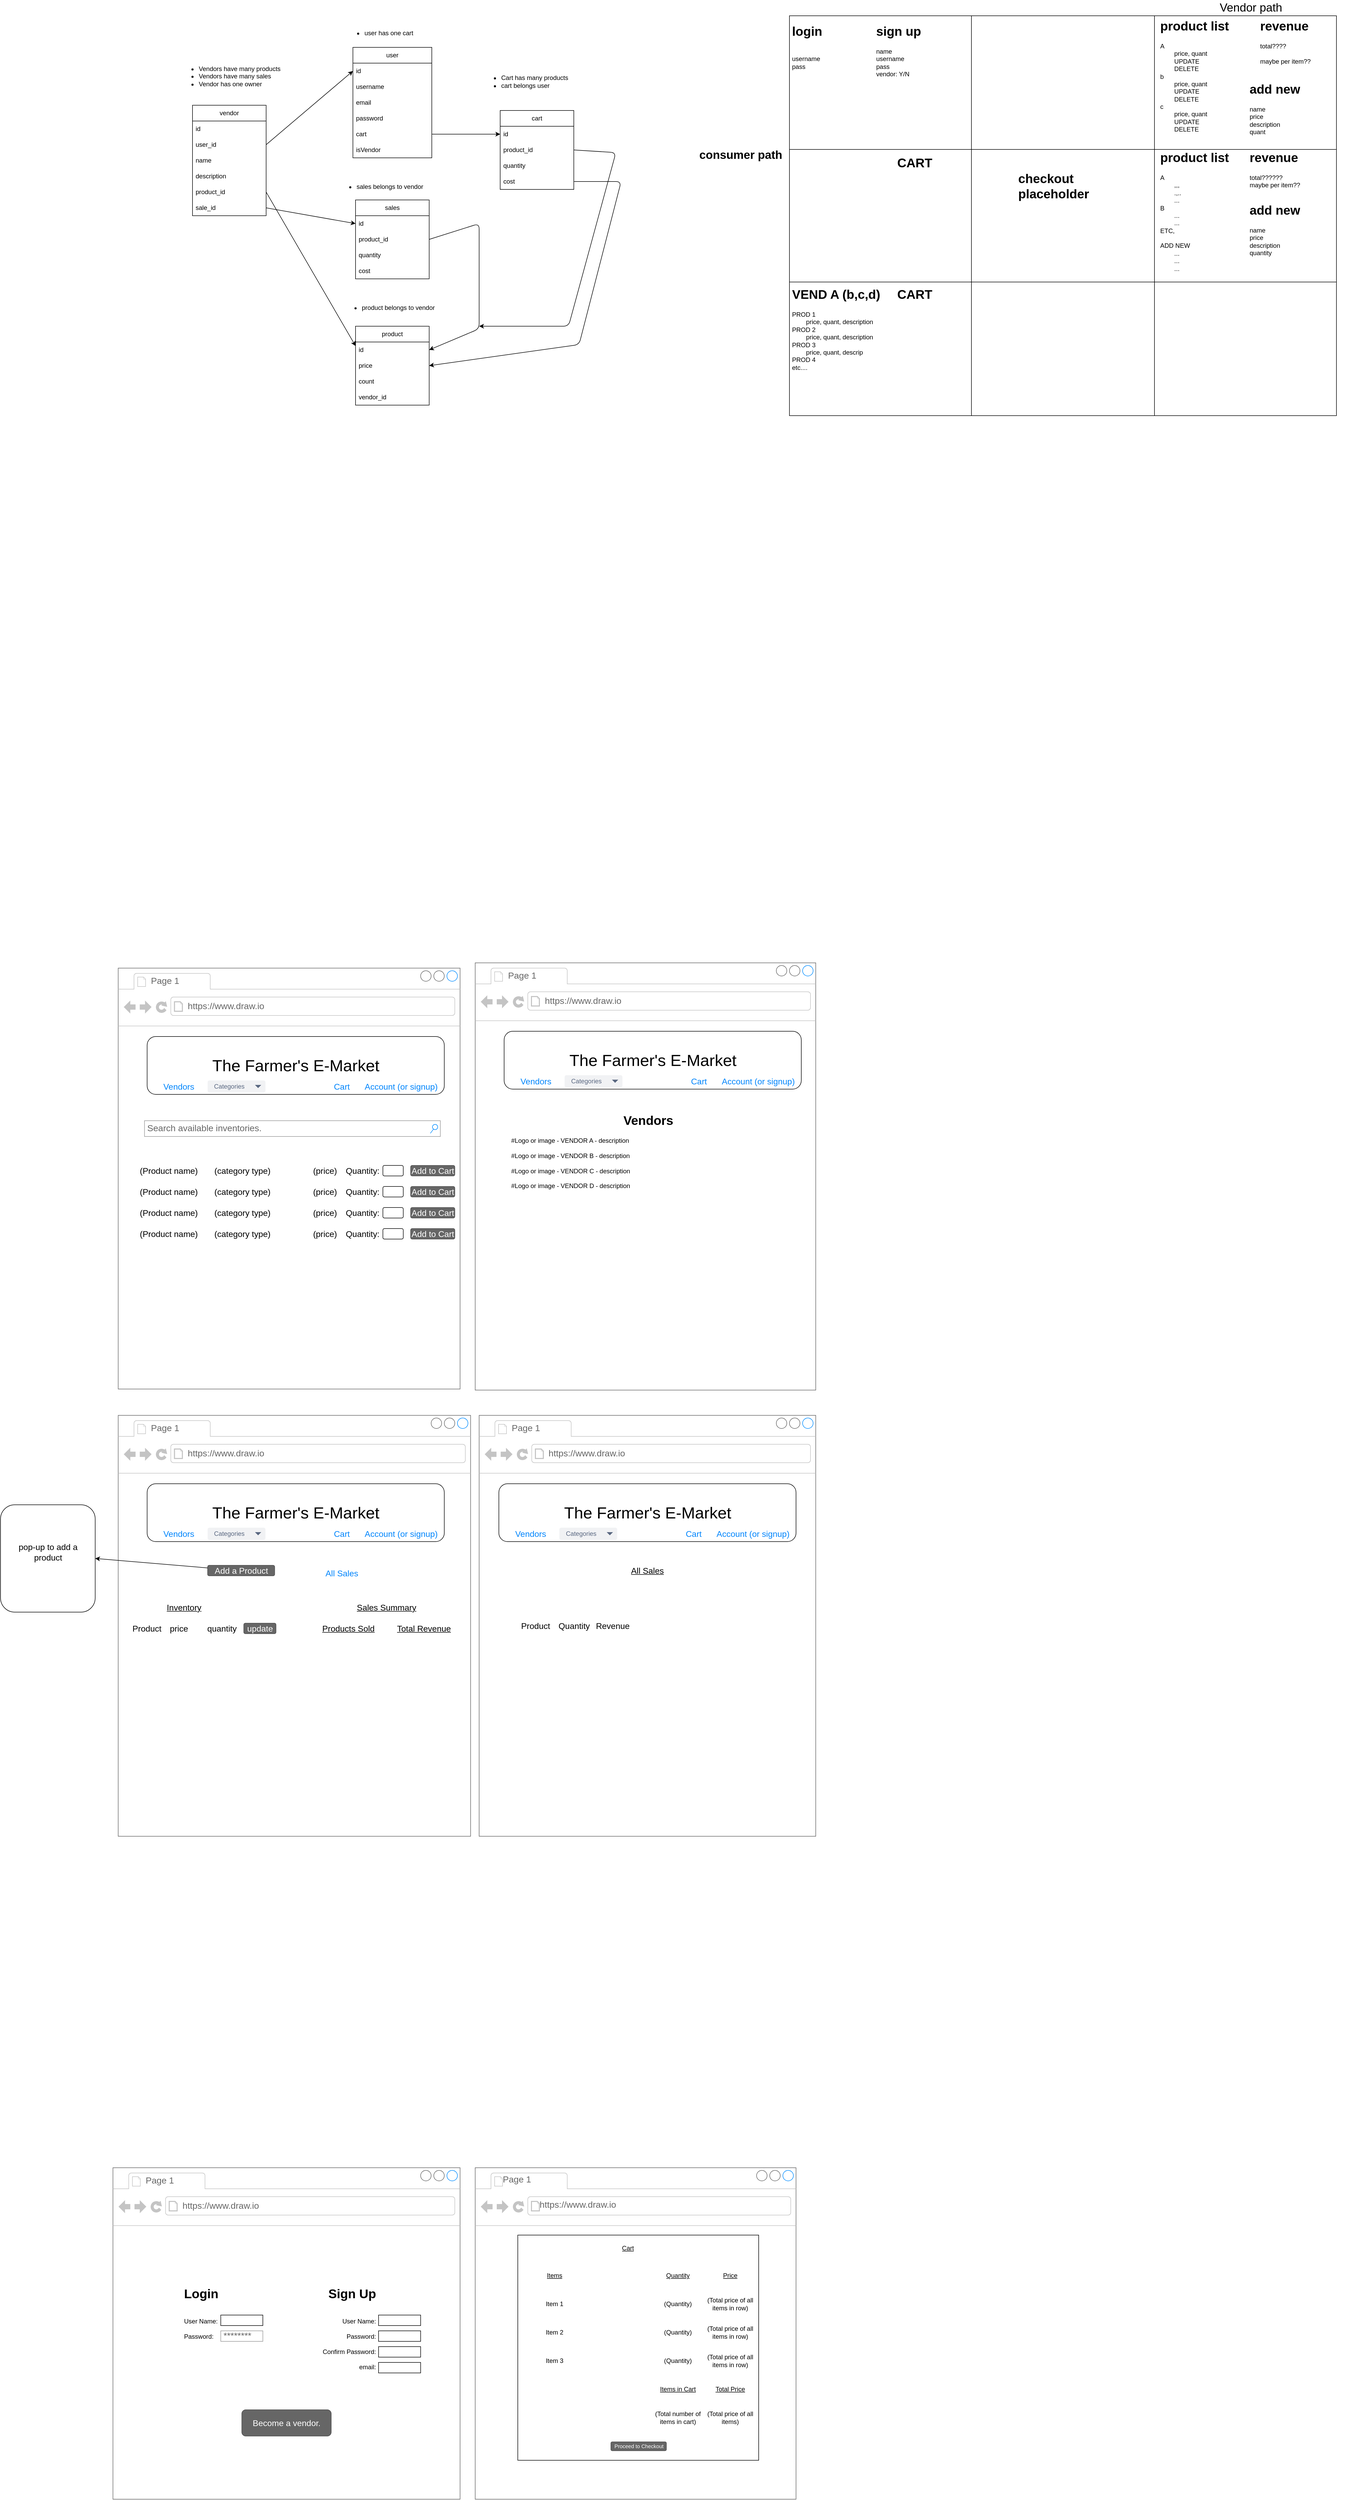 <mxfile>
    <diagram id="7oRHzQaG_jzZUdF09JJZ" name="Page-1">
        <mxGraphModel dx="4259" dy="876" grid="1" gridSize="10" guides="1" tooltips="1" connect="1" arrows="1" fold="1" page="1" pageScale="1" pageWidth="1200" pageHeight="1920" math="0" shadow="0">
            <root>
                <mxCell id="0"/>
                <mxCell id="1" parent="0"/>
                <mxCell id="2" value="user" style="swimlane;fontStyle=0;childLayout=stackLayout;horizontal=1;startSize=30;horizontalStack=0;resizeParent=1;resizeParentMax=0;resizeLast=0;collapsible=1;marginBottom=0;whiteSpace=wrap;html=1;" parent="1" vertex="1">
                    <mxGeometry x="460" y="180" width="150" height="210" as="geometry"/>
                </mxCell>
                <mxCell id="3" value="id" style="text;strokeColor=none;fillColor=none;align=left;verticalAlign=middle;spacingLeft=4;spacingRight=4;overflow=hidden;points=[[0,0.5],[1,0.5]];portConstraint=eastwest;rotatable=0;whiteSpace=wrap;html=1;" parent="2" vertex="1">
                    <mxGeometry y="30" width="150" height="30" as="geometry"/>
                </mxCell>
                <mxCell id="24" value="username" style="text;strokeColor=none;fillColor=none;align=left;verticalAlign=middle;spacingLeft=4;spacingRight=4;overflow=hidden;points=[[0,0.5],[1,0.5]];portConstraint=eastwest;rotatable=0;whiteSpace=wrap;html=1;" parent="2" vertex="1">
                    <mxGeometry y="60" width="150" height="30" as="geometry"/>
                </mxCell>
                <mxCell id="5" value="email" style="text;strokeColor=none;fillColor=none;align=left;verticalAlign=middle;spacingLeft=4;spacingRight=4;overflow=hidden;points=[[0,0.5],[1,0.5]];portConstraint=eastwest;rotatable=0;whiteSpace=wrap;html=1;" parent="2" vertex="1">
                    <mxGeometry y="90" width="150" height="30" as="geometry"/>
                </mxCell>
                <mxCell id="6" value="password" style="text;strokeColor=none;fillColor=none;align=left;verticalAlign=middle;spacingLeft=4;spacingRight=4;overflow=hidden;points=[[0,0.5],[1,0.5]];portConstraint=eastwest;rotatable=0;whiteSpace=wrap;html=1;" parent="2" vertex="1">
                    <mxGeometry y="120" width="150" height="30" as="geometry"/>
                </mxCell>
                <mxCell id="29" value="cart" style="text;strokeColor=none;fillColor=none;align=left;verticalAlign=middle;spacingLeft=4;spacingRight=4;overflow=hidden;points=[[0,0.5],[1,0.5]];portConstraint=eastwest;rotatable=0;whiteSpace=wrap;html=1;" parent="2" vertex="1">
                    <mxGeometry y="150" width="150" height="30" as="geometry"/>
                </mxCell>
                <mxCell id="22" value="isVendor" style="text;strokeColor=none;fillColor=none;align=left;verticalAlign=middle;spacingLeft=4;spacingRight=4;overflow=hidden;points=[[0,0.5],[1,0.5]];portConstraint=eastwest;rotatable=0;whiteSpace=wrap;html=1;" parent="2" vertex="1">
                    <mxGeometry y="180" width="150" height="30" as="geometry"/>
                </mxCell>
                <mxCell id="13" value="vendor" style="swimlane;fontStyle=0;childLayout=stackLayout;horizontal=1;startSize=30;horizontalStack=0;resizeParent=1;resizeParentMax=0;resizeLast=0;collapsible=1;marginBottom=0;whiteSpace=wrap;html=1;" parent="1" vertex="1">
                    <mxGeometry x="155" y="290" width="140" height="210" as="geometry"/>
                </mxCell>
                <mxCell id="14" value="id" style="text;strokeColor=none;fillColor=none;align=left;verticalAlign=middle;spacingLeft=4;spacingRight=4;overflow=hidden;points=[[0,0.5],[1,0.5]];portConstraint=eastwest;rotatable=0;whiteSpace=wrap;html=1;" parent="13" vertex="1">
                    <mxGeometry y="30" width="140" height="30" as="geometry"/>
                </mxCell>
                <mxCell id="15" value="user_id" style="text;strokeColor=none;fillColor=none;align=left;verticalAlign=middle;spacingLeft=4;spacingRight=4;overflow=hidden;points=[[0,0.5],[1,0.5]];portConstraint=eastwest;rotatable=0;whiteSpace=wrap;html=1;" parent="13" vertex="1">
                    <mxGeometry y="60" width="140" height="30" as="geometry"/>
                </mxCell>
                <mxCell id="17" value="name" style="text;strokeColor=none;fillColor=none;align=left;verticalAlign=middle;spacingLeft=4;spacingRight=4;overflow=hidden;points=[[0,0.5],[1,0.5]];portConstraint=eastwest;rotatable=0;whiteSpace=wrap;html=1;" parent="13" vertex="1">
                    <mxGeometry y="90" width="140" height="30" as="geometry"/>
                </mxCell>
                <mxCell id="65" value="description" style="text;strokeColor=none;fillColor=none;align=left;verticalAlign=middle;spacingLeft=4;spacingRight=4;overflow=hidden;points=[[0,0.5],[1,0.5]];portConstraint=eastwest;rotatable=0;whiteSpace=wrap;html=1;" parent="13" vertex="1">
                    <mxGeometry y="120" width="140" height="30" as="geometry"/>
                </mxCell>
                <mxCell id="20" value="product_id" style="text;strokeColor=none;fillColor=none;align=left;verticalAlign=middle;spacingLeft=4;spacingRight=4;overflow=hidden;points=[[0,0.5],[1,0.5]];portConstraint=eastwest;rotatable=0;whiteSpace=wrap;html=1;" parent="13" vertex="1">
                    <mxGeometry y="150" width="140" height="30" as="geometry"/>
                </mxCell>
                <mxCell id="31" value="sale_id" style="text;strokeColor=none;fillColor=none;align=left;verticalAlign=middle;spacingLeft=4;spacingRight=4;overflow=hidden;points=[[0,0.5],[1,0.5]];portConstraint=eastwest;rotatable=0;whiteSpace=wrap;html=1;" parent="13" vertex="1">
                    <mxGeometry y="180" width="140" height="30" as="geometry"/>
                </mxCell>
                <mxCell id="23" style="edgeStyle=none;html=1;exitX=1;exitY=0.5;exitDx=0;exitDy=0;entryX=0;entryY=0.5;entryDx=0;entryDy=0;" parent="1" source="15" target="3" edge="1">
                    <mxGeometry relative="1" as="geometry"/>
                </mxCell>
                <mxCell id="25" value="product" style="swimlane;fontStyle=0;childLayout=stackLayout;horizontal=1;startSize=30;horizontalStack=0;resizeParent=1;resizeParentMax=0;resizeLast=0;collapsible=1;marginBottom=0;whiteSpace=wrap;html=1;" parent="1" vertex="1">
                    <mxGeometry x="465" y="710" width="140" height="150" as="geometry"/>
                </mxCell>
                <mxCell id="26" value="id" style="text;strokeColor=none;fillColor=none;align=left;verticalAlign=middle;spacingLeft=4;spacingRight=4;overflow=hidden;points=[[0,0.5],[1,0.5]];portConstraint=eastwest;rotatable=0;whiteSpace=wrap;html=1;" parent="25" vertex="1">
                    <mxGeometry y="30" width="140" height="30" as="geometry"/>
                </mxCell>
                <mxCell id="27" value="price" style="text;strokeColor=none;fillColor=none;align=left;verticalAlign=middle;spacingLeft=4;spacingRight=4;overflow=hidden;points=[[0,0.5],[1,0.5]];portConstraint=eastwest;rotatable=0;whiteSpace=wrap;html=1;" parent="25" vertex="1">
                    <mxGeometry y="60" width="140" height="30" as="geometry"/>
                </mxCell>
                <mxCell id="28" value="count" style="text;strokeColor=none;fillColor=none;align=left;verticalAlign=middle;spacingLeft=4;spacingRight=4;overflow=hidden;points=[[0,0.5],[1,0.5]];portConstraint=eastwest;rotatable=0;whiteSpace=wrap;html=1;" parent="25" vertex="1">
                    <mxGeometry y="90" width="140" height="30" as="geometry"/>
                </mxCell>
                <mxCell id="30" value="vendor_id" style="text;strokeColor=none;fillColor=none;align=left;verticalAlign=middle;spacingLeft=4;spacingRight=4;overflow=hidden;points=[[0,0.5],[1,0.5]];portConstraint=eastwest;rotatable=0;whiteSpace=wrap;html=1;" parent="25" vertex="1">
                    <mxGeometry y="120" width="140" height="30" as="geometry"/>
                </mxCell>
                <mxCell id="47" style="edgeStyle=none;html=1;exitX=1;exitY=0.5;exitDx=0;exitDy=0;entryX=0;entryY=0.25;entryDx=0;entryDy=0;" parent="1" source="20" target="25" edge="1">
                    <mxGeometry relative="1" as="geometry"/>
                </mxCell>
                <mxCell id="66" value="" style="shape=table;html=1;whiteSpace=wrap;startSize=0;container=1;collapsible=0;childLayout=tableLayout;" parent="1" vertex="1">
                    <mxGeometry x="1290" y="120" width="1040" height="760" as="geometry"/>
                </mxCell>
                <mxCell id="67" value="" style="shape=tableRow;horizontal=0;startSize=0;swimlaneHead=0;swimlaneBody=0;top=0;left=0;bottom=0;right=0;collapsible=0;dropTarget=0;fillColor=none;points=[[0,0.5],[1,0.5]];portConstraint=eastwest;" parent="66" vertex="1">
                    <mxGeometry width="1040" height="254" as="geometry"/>
                </mxCell>
                <mxCell id="68" value="" style="shape=partialRectangle;html=1;whiteSpace=wrap;connectable=0;fillColor=none;top=0;left=0;bottom=0;right=0;overflow=hidden;" parent="67" vertex="1">
                    <mxGeometry width="346" height="254" as="geometry">
                        <mxRectangle width="346" height="254" as="alternateBounds"/>
                    </mxGeometry>
                </mxCell>
                <mxCell id="69" value="" style="shape=partialRectangle;html=1;whiteSpace=wrap;connectable=0;fillColor=none;top=0;left=0;bottom=0;right=0;overflow=hidden;" parent="67" vertex="1">
                    <mxGeometry x="346" width="348" height="254" as="geometry">
                        <mxRectangle width="348" height="254" as="alternateBounds"/>
                    </mxGeometry>
                </mxCell>
                <mxCell id="70" value="" style="shape=partialRectangle;html=1;whiteSpace=wrap;connectable=0;fillColor=none;top=0;left=0;bottom=0;right=0;overflow=hidden;" parent="67" vertex="1">
                    <mxGeometry x="694" width="346" height="254" as="geometry">
                        <mxRectangle width="346" height="254" as="alternateBounds"/>
                    </mxGeometry>
                </mxCell>
                <mxCell id="71" value="" style="shape=tableRow;horizontal=0;startSize=0;swimlaneHead=0;swimlaneBody=0;top=0;left=0;bottom=0;right=0;collapsible=0;dropTarget=0;fillColor=none;points=[[0,0.5],[1,0.5]];portConstraint=eastwest;" parent="66" vertex="1">
                    <mxGeometry y="254" width="1040" height="252" as="geometry"/>
                </mxCell>
                <mxCell id="72" value="" style="shape=partialRectangle;html=1;whiteSpace=wrap;connectable=0;fillColor=none;top=0;left=0;bottom=0;right=0;overflow=hidden;" parent="71" vertex="1">
                    <mxGeometry width="346" height="252" as="geometry">
                        <mxRectangle width="346" height="252" as="alternateBounds"/>
                    </mxGeometry>
                </mxCell>
                <mxCell id="73" value="" style="shape=partialRectangle;html=1;whiteSpace=wrap;connectable=0;fillColor=none;top=0;left=0;bottom=0;right=0;overflow=hidden;" parent="71" vertex="1">
                    <mxGeometry x="346" width="348" height="252" as="geometry">
                        <mxRectangle width="348" height="252" as="alternateBounds"/>
                    </mxGeometry>
                </mxCell>
                <mxCell id="74" value="&lt;span style=&quot;color: rgba(0, 0, 0, 0); font-family: monospace; font-size: 0px; text-align: start;&quot;&gt;%3CmxGraphModel%3E%3Croot%3E%3CmxCell%20id%3D%220%22%2F%3E%3CmxCell%20id%3D%221%22%20parent%3D%220%22%2F%3E%3CmxCell%20id%3D%222%22%20value%3D%22%26lt%3Bh1%26gt%3Bproduct%20list%26lt%3B%2Fh1%26gt%3B%26lt%3Bdiv%26gt%3BA%26lt%3B%2Fdiv%26gt%3B%26lt%3Bdiv%26gt%3B%26lt%3Bspan%20style%3D%26quot%3Bwhite-space%3A%20pre%3B%26quot%3B%26gt%3B%26%239%3B%26lt%3B%2Fspan%26gt%3Bprice%2C%20quant%26lt%3Bbr%26gt%3B%26lt%3B%2Fdiv%26gt%3B%26lt%3Bdiv%26gt%3B%26lt%3Bspan%20style%3D%26quot%3Bwhite-space%3A%20pre%3B%26quot%3B%26gt%3B%26%239%3B%26lt%3B%2Fspan%26gt%3BUPDATE%26lt%3Bbr%26gt%3B%26lt%3B%2Fdiv%26gt%3B%26lt%3Bdiv%26gt%3B%26lt%3Bspan%20style%3D%26quot%3Bwhite-space%3A%20pre%3B%26quot%3B%26gt%3B%26%239%3B%26lt%3B%2Fspan%26gt%3BDELETE%26lt%3Bbr%26gt%3B%26lt%3B%2Fdiv%26gt%3B%26lt%3Bdiv%26gt%3Bb%26lt%3B%2Fdiv%26gt%3B%26lt%3Bdiv%26gt%3B%26lt%3Bspan%20style%3D%26quot%3Bwhite-space%3A%20pre%3B%26quot%3B%26gt%3B%26%239%3B%26lt%3B%2Fspan%26gt%3Bprice%2C%20quant%26lt%3Bbr%26gt%3B%26lt%3B%2Fdiv%26gt%3B%26lt%3Bdiv%26gt%3B%26lt%3Bspan%20style%3D%26quot%3Bwhite-space%3A%20pre%3B%26quot%3B%26gt%3B%26%239%3B%26lt%3B%2Fspan%26gt%3BUPDATE%26lt%3Bbr%26gt%3B%26lt%3B%2Fdiv%26gt%3B%26lt%3Bdiv%26gt%3B%26lt%3Bspan%20style%3D%26quot%3Bwhite-space%3A%20pre%3B%26quot%3B%26gt%3B%26%239%3B%26lt%3B%2Fspan%26gt%3BDELETE%26lt%3Bbr%26gt%3B%26lt%3B%2Fdiv%26gt%3B%26lt%3Bdiv%26gt%3Bc%26lt%3B%2Fdiv%26gt%3B%26lt%3Bdiv%26gt%3B%26lt%3Bspan%20style%3D%26quot%3Bwhite-space%3A%20pre%3B%26quot%3B%26gt%3B%26%239%3B%26lt%3B%2Fspan%26gt%3Bprice%2C%20quant%26lt%3Bbr%26gt%3B%26lt%3B%2Fdiv%26gt%3B%26lt%3Bdiv%26gt%3B%26lt%3Bspan%20style%3D%26quot%3Bwhite-space%3A%20pre%3B%26quot%3B%26gt%3B%26%239%3B%26lt%3B%2Fspan%26gt%3BUPDATE%26lt%3Bbr%26gt%3B%26lt%3B%2Fdiv%26gt%3B%26lt%3Bdiv%26gt%3B%26lt%3Bspan%20style%3D%26quot%3Bwhite-space%3A%20pre%3B%26quot%3B%26gt%3B%26%239%3B%26lt%3B%2Fspan%26gt%3BDELETE%26lt%3Bbr%26gt%3B%26lt%3B%2Fdiv%26gt%3B%22%20style%3D%22text%3Bhtml%3D1%3BstrokeColor%3Dnone%3BfillColor%3Dnone%3Bspacing%3D5%3BspacingTop%3D-20%3BwhiteSpace%3Dwrap%3Boverflow%3Dhidden%3Brounded%3D0%3BfontSize%3D12%3B%22%20vertex%3D%221%22%20parent%3D%221%22%3E%3CmxGeometry%20x%3D%22840%22%20y%3D%22940%22%20width%3D%22190%22%20height%3D%22250%22%20as%3D%22geometry%22%2F%3E%3C%2FmxCell%3E%3C%2Froot%3E%3C%2FmxGraphModel%3E&lt;/span&gt;" style="shape=partialRectangle;html=1;whiteSpace=wrap;connectable=0;fillColor=none;top=0;left=0;bottom=0;right=0;overflow=hidden;" parent="71" vertex="1">
                    <mxGeometry x="694" width="346" height="252" as="geometry">
                        <mxRectangle width="346" height="252" as="alternateBounds"/>
                    </mxGeometry>
                </mxCell>
                <mxCell id="75" value="" style="shape=tableRow;horizontal=0;startSize=0;swimlaneHead=0;swimlaneBody=0;top=0;left=0;bottom=0;right=0;collapsible=0;dropTarget=0;fillColor=none;points=[[0,0.5],[1,0.5]];portConstraint=eastwest;" parent="66" vertex="1">
                    <mxGeometry y="506" width="1040" height="254" as="geometry"/>
                </mxCell>
                <mxCell id="76" value="" style="shape=partialRectangle;html=1;whiteSpace=wrap;connectable=0;fillColor=none;top=0;left=0;bottom=0;right=0;overflow=hidden;" parent="75" vertex="1">
                    <mxGeometry width="346" height="254" as="geometry">
                        <mxRectangle width="346" height="254" as="alternateBounds"/>
                    </mxGeometry>
                </mxCell>
                <mxCell id="77" value="" style="shape=partialRectangle;html=1;whiteSpace=wrap;connectable=0;fillColor=none;top=0;left=0;bottom=0;right=0;overflow=hidden;" parent="75" vertex="1">
                    <mxGeometry x="346" width="348" height="254" as="geometry">
                        <mxRectangle width="348" height="254" as="alternateBounds"/>
                    </mxGeometry>
                </mxCell>
                <mxCell id="78" value="" style="shape=partialRectangle;html=1;whiteSpace=wrap;connectable=0;fillColor=none;top=0;left=0;bottom=0;right=0;overflow=hidden;pointerEvents=1;" parent="75" vertex="1">
                    <mxGeometry x="694" width="346" height="254" as="geometry">
                        <mxRectangle width="346" height="254" as="alternateBounds"/>
                    </mxGeometry>
                </mxCell>
                <mxCell id="80" value="sales" style="swimlane;fontStyle=0;childLayout=stackLayout;horizontal=1;startSize=30;horizontalStack=0;resizeParent=1;resizeParentMax=0;resizeLast=0;collapsible=1;marginBottom=0;whiteSpace=wrap;html=1;" parent="1" vertex="1">
                    <mxGeometry x="465" y="470" width="140" height="150" as="geometry"/>
                </mxCell>
                <mxCell id="81" value="id&lt;span style=&quot;white-space: pre;&quot;&gt;&#9;&lt;/span&gt;" style="text;strokeColor=none;fillColor=none;align=left;verticalAlign=middle;spacingLeft=4;spacingRight=4;overflow=hidden;points=[[0,0.5],[1,0.5]];portConstraint=eastwest;rotatable=0;whiteSpace=wrap;html=1;" parent="80" vertex="1">
                    <mxGeometry y="30" width="140" height="30" as="geometry"/>
                </mxCell>
                <mxCell id="82" value="product_id" style="text;strokeColor=none;fillColor=none;align=left;verticalAlign=middle;spacingLeft=4;spacingRight=4;overflow=hidden;points=[[0,0.5],[1,0.5]];portConstraint=eastwest;rotatable=0;whiteSpace=wrap;html=1;" parent="80" vertex="1">
                    <mxGeometry y="60" width="140" height="30" as="geometry"/>
                </mxCell>
                <mxCell id="83" value="quantity" style="text;strokeColor=none;fillColor=none;align=left;verticalAlign=middle;spacingLeft=4;spacingRight=4;overflow=hidden;points=[[0,0.5],[1,0.5]];portConstraint=eastwest;rotatable=0;whiteSpace=wrap;html=1;" parent="80" vertex="1">
                    <mxGeometry y="90" width="140" height="30" as="geometry"/>
                </mxCell>
                <mxCell id="84" value="cost" style="text;strokeColor=none;fillColor=none;align=left;verticalAlign=middle;spacingLeft=4;spacingRight=4;overflow=hidden;points=[[0,0.5],[1,0.5]];portConstraint=eastwest;rotatable=0;whiteSpace=wrap;html=1;" parent="80" vertex="1">
                    <mxGeometry y="120" width="140" height="30" as="geometry"/>
                </mxCell>
                <mxCell id="88" value="&lt;h1&gt;login&lt;/h1&gt;&lt;div&gt;&lt;br&gt;&lt;/div&gt;&lt;div&gt;username&lt;/div&gt;&lt;div&gt;pass&lt;/div&gt;&lt;div&gt;&lt;br&gt;&lt;/div&gt;" style="text;html=1;strokeColor=none;fillColor=none;spacing=5;spacingTop=-20;whiteSpace=wrap;overflow=hidden;rounded=0;" parent="1" vertex="1">
                    <mxGeometry x="1290" y="130" width="190" height="200" as="geometry"/>
                </mxCell>
                <mxCell id="89" value="&lt;h1&gt;sign up&lt;/h1&gt;&lt;div&gt;name&lt;/div&gt;&lt;div&gt;username&lt;/div&gt;&lt;div&gt;pass&lt;/div&gt;&lt;div&gt;vendor: Y/N&lt;/div&gt;&lt;div&gt;&lt;br&gt;&lt;/div&gt;" style="text;html=1;strokeColor=none;fillColor=none;spacing=5;spacingTop=-20;whiteSpace=wrap;overflow=hidden;rounded=0;" parent="1" vertex="1">
                    <mxGeometry x="1450" y="130" width="190" height="240" as="geometry"/>
                </mxCell>
                <mxCell id="90" style="edgeStyle=none;html=1;exitX=1;exitY=0.5;exitDx=0;exitDy=0;entryX=0;entryY=0.5;entryDx=0;entryDy=0;" parent="1" source="31" target="81" edge="1">
                    <mxGeometry relative="1" as="geometry"/>
                </mxCell>
                <mxCell id="92" value="" style="endArrow=classic;html=1;exitX=1;exitY=0.5;exitDx=0;exitDy=0;entryX=1;entryY=0.5;entryDx=0;entryDy=0;" parent="1" source="82" target="26" edge="1">
                    <mxGeometry width="50" height="50" relative="1" as="geometry">
                        <mxPoint x="640" y="500" as="sourcePoint"/>
                        <mxPoint x="690" y="450" as="targetPoint"/>
                        <Array as="points">
                            <mxPoint x="700" y="515"/>
                            <mxPoint x="700" y="715"/>
                        </Array>
                    </mxGeometry>
                </mxCell>
                <mxCell id="93" value="&lt;h1&gt;CART&lt;/h1&gt;&lt;div&gt;&lt;br&gt;&lt;/div&gt;" style="text;html=1;strokeColor=none;fillColor=none;spacing=5;spacingTop=-20;whiteSpace=wrap;overflow=hidden;rounded=0;" parent="1" vertex="1">
                    <mxGeometry x="1490" y="380" width="190" height="130" as="geometry"/>
                </mxCell>
                <mxCell id="94" value="&lt;h1&gt;VEND A (b,c,d)&lt;/h1&gt;&lt;div&gt;PROD 1&lt;/div&gt;&lt;div&gt;&lt;span style=&quot;white-space: pre;&quot;&gt;&#9;&lt;/span&gt;price, quant, description&lt;br&gt;&lt;/div&gt;&lt;div&gt;PROD 2&lt;/div&gt;&lt;div&gt;&lt;span style=&quot;white-space: pre;&quot;&gt;&#9;&lt;/span&gt;price, quant, description&lt;br&gt;&lt;/div&gt;&lt;div&gt;PROD 3&lt;/div&gt;&lt;div&gt;&lt;span style=&quot;white-space: pre;&quot;&gt;&#9;&lt;/span&gt;price, quant, descrip&lt;br&gt;&lt;/div&gt;&lt;div&gt;PROD 4&lt;/div&gt;&lt;div&gt;etc....&lt;/div&gt;" style="text;html=1;strokeColor=none;fillColor=none;spacing=5;spacingTop=-20;whiteSpace=wrap;overflow=hidden;rounded=0;" parent="1" vertex="1">
                    <mxGeometry x="1290" y="630" width="190" height="250" as="geometry"/>
                </mxCell>
                <mxCell id="95" value="cart" style="swimlane;fontStyle=0;childLayout=stackLayout;horizontal=1;startSize=30;horizontalStack=0;resizeParent=1;resizeParentMax=0;resizeLast=0;collapsible=1;marginBottom=0;whiteSpace=wrap;html=1;" parent="1" vertex="1">
                    <mxGeometry x="740" y="300" width="140" height="150" as="geometry"/>
                </mxCell>
                <mxCell id="96" value="id" style="text;strokeColor=none;fillColor=none;align=left;verticalAlign=middle;spacingLeft=4;spacingRight=4;overflow=hidden;points=[[0,0.5],[1,0.5]];portConstraint=eastwest;rotatable=0;whiteSpace=wrap;html=1;" parent="95" vertex="1">
                    <mxGeometry y="30" width="140" height="30" as="geometry"/>
                </mxCell>
                <mxCell id="97" value="product_id" style="text;strokeColor=none;fillColor=none;align=left;verticalAlign=middle;spacingLeft=4;spacingRight=4;overflow=hidden;points=[[0,0.5],[1,0.5]];portConstraint=eastwest;rotatable=0;whiteSpace=wrap;html=1;" parent="95" vertex="1">
                    <mxGeometry y="60" width="140" height="30" as="geometry"/>
                </mxCell>
                <mxCell id="98" value="quantity" style="text;strokeColor=none;fillColor=none;align=left;verticalAlign=middle;spacingLeft=4;spacingRight=4;overflow=hidden;points=[[0,0.5],[1,0.5]];portConstraint=eastwest;rotatable=0;whiteSpace=wrap;html=1;" parent="95" vertex="1">
                    <mxGeometry y="90" width="140" height="30" as="geometry"/>
                </mxCell>
                <mxCell id="99" value="cost" style="text;strokeColor=none;fillColor=none;align=left;verticalAlign=middle;spacingLeft=4;spacingRight=4;overflow=hidden;points=[[0,0.5],[1,0.5]];portConstraint=eastwest;rotatable=0;whiteSpace=wrap;html=1;" parent="95" vertex="1">
                    <mxGeometry y="120" width="140" height="30" as="geometry"/>
                </mxCell>
                <mxCell id="100" value="&lt;h1&gt;CART&lt;/h1&gt;" style="text;html=1;strokeColor=none;fillColor=none;spacing=5;spacingTop=-20;whiteSpace=wrap;overflow=hidden;rounded=0;" parent="1" vertex="1">
                    <mxGeometry x="1490" y="630" width="190" height="120" as="geometry"/>
                </mxCell>
                <mxCell id="101" style="edgeStyle=none;html=1;exitX=1;exitY=0.5;exitDx=0;exitDy=0;entryX=0;entryY=0.5;entryDx=0;entryDy=0;" parent="1" source="29" target="96" edge="1">
                    <mxGeometry relative="1" as="geometry"/>
                </mxCell>
                <mxCell id="103" style="edgeStyle=none;html=1;exitX=1;exitY=0.5;exitDx=0;exitDy=0;entryX=1;entryY=0.5;entryDx=0;entryDy=0;" parent="1" source="99" target="27" edge="1">
                    <mxGeometry relative="1" as="geometry">
                        <Array as="points">
                            <mxPoint x="970" y="435"/>
                            <mxPoint x="890" y="745"/>
                        </Array>
                    </mxGeometry>
                </mxCell>
                <mxCell id="105" style="edgeStyle=none;html=1;exitX=1;exitY=0.5;exitDx=0;exitDy=0;" parent="1" source="97" edge="1">
                    <mxGeometry relative="1" as="geometry">
                        <mxPoint x="700" y="710" as="targetPoint"/>
                        <Array as="points">
                            <mxPoint x="960" y="380"/>
                            <mxPoint x="870" y="710"/>
                        </Array>
                    </mxGeometry>
                </mxCell>
                <mxCell id="106" value="&lt;b&gt;&lt;font style=&quot;font-size: 22px;&quot;&gt;consumer path&lt;/font&gt;&lt;/b&gt;" style="text;html=1;strokeColor=none;fillColor=none;align=center;verticalAlign=middle;whiteSpace=wrap;rounded=0;" parent="1" vertex="1">
                    <mxGeometry x="1060" y="350" width="275" height="70" as="geometry"/>
                </mxCell>
                <mxCell id="107" value="Vendor path" style="text;html=1;strokeColor=none;fillColor=none;align=center;verticalAlign=middle;whiteSpace=wrap;rounded=0;fontSize=22;" parent="1" vertex="1">
                    <mxGeometry x="2090" y="90" width="155" height="30" as="geometry"/>
                </mxCell>
                <mxCell id="110" value="&lt;ul&gt;&lt;li&gt;Vendors have many products&lt;/li&gt;&lt;li&gt;Vendors have many sales&lt;/li&gt;&lt;li&gt;Vendor has one owner&lt;/li&gt;&lt;/ul&gt;" style="text;strokeColor=none;fillColor=none;html=1;whiteSpace=wrap;verticalAlign=middle;overflow=hidden;" parent="1" vertex="1">
                    <mxGeometry x="125" y="190" width="220" height="90" as="geometry"/>
                </mxCell>
                <mxCell id="111" value="&lt;h1&gt;checkout placeholder&amp;nbsp;&lt;/h1&gt;" style="text;html=1;strokeColor=none;fillColor=none;spacing=5;spacingTop=-20;whiteSpace=wrap;overflow=hidden;rounded=0;fontSize=12;" parent="1" vertex="1">
                    <mxGeometry x="1720" y="410" width="190" height="120" as="geometry"/>
                </mxCell>
                <mxCell id="112" value="&lt;h1&gt;product list&lt;/h1&gt;&lt;div&gt;A&lt;/div&gt;&lt;div&gt;&lt;span style=&quot;white-space: pre;&quot;&gt;&#9;&lt;/span&gt;price, quant&lt;br&gt;&lt;/div&gt;&lt;div&gt;&lt;span style=&quot;white-space: pre;&quot;&gt;&#9;&lt;/span&gt;UPDATE&lt;br&gt;&lt;/div&gt;&lt;div&gt;&lt;span style=&quot;white-space: pre;&quot;&gt;&#9;&lt;/span&gt;DELETE&lt;br&gt;&lt;/div&gt;&lt;div&gt;b&lt;/div&gt;&lt;div&gt;&lt;span style=&quot;white-space: pre;&quot;&gt;&#9;&lt;/span&gt;price, quant&lt;br&gt;&lt;/div&gt;&lt;div&gt;&lt;span style=&quot;white-space: pre;&quot;&gt;&#9;&lt;/span&gt;UPDATE&lt;br&gt;&lt;/div&gt;&lt;div&gt;&lt;span style=&quot;white-space: pre;&quot;&gt;&#9;&lt;/span&gt;DELETE&lt;br&gt;&lt;/div&gt;&lt;div&gt;c&lt;/div&gt;&lt;div&gt;&lt;span style=&quot;white-space: pre;&quot;&gt;&#9;&lt;/span&gt;price, quant&lt;br&gt;&lt;/div&gt;&lt;div&gt;&lt;span style=&quot;white-space: pre;&quot;&gt;&#9;&lt;/span&gt;UPDATE&lt;br&gt;&lt;/div&gt;&lt;div&gt;&lt;span style=&quot;white-space: pre;&quot;&gt;&#9;&lt;/span&gt;DELETE&lt;br&gt;&lt;/div&gt;" style="text;html=1;strokeColor=none;fillColor=none;spacing=5;spacingTop=-20;whiteSpace=wrap;overflow=hidden;rounded=0;fontSize=12;" parent="1" vertex="1">
                    <mxGeometry x="1990" y="120" width="190" height="250" as="geometry"/>
                </mxCell>
                <mxCell id="113" value="&lt;span style=&quot;white-space: pre;&quot;&gt;&#9;&lt;/span&gt;&lt;ul&gt;&lt;li&gt;user has one cart&lt;/li&gt;&lt;/ul&gt;" style="text;strokeColor=none;fillColor=none;html=1;whiteSpace=wrap;verticalAlign=middle;overflow=hidden;" parent="1" vertex="1">
                    <mxGeometry x="440" y="100" width="220" height="90" as="geometry"/>
                </mxCell>
                <mxCell id="114" value="&lt;h1&gt;revenue&lt;/h1&gt;&lt;div&gt;total????&lt;/div&gt;&lt;div&gt;&lt;br&gt;&lt;/div&gt;&lt;div&gt;maybe per item??&lt;/div&gt;" style="text;html=1;strokeColor=none;fillColor=none;spacing=5;spacingTop=-20;whiteSpace=wrap;overflow=hidden;rounded=0;fontSize=12;" parent="1" vertex="1">
                    <mxGeometry x="2180" y="120" width="190" height="210" as="geometry"/>
                </mxCell>
                <mxCell id="115" value="&lt;h1&gt;add new&lt;/h1&gt;&lt;div&gt;name&lt;/div&gt;&lt;div&gt;price&lt;/div&gt;&lt;div&gt;description&lt;/div&gt;&lt;div&gt;quant&lt;/div&gt;" style="text;html=1;strokeColor=none;fillColor=none;spacing=5;spacingTop=-20;whiteSpace=wrap;overflow=hidden;rounded=0;fontSize=12;" parent="1" vertex="1">
                    <mxGeometry x="2160" y="240" width="190" height="120" as="geometry"/>
                </mxCell>
                <mxCell id="129" value="&lt;h1&gt;product list&lt;/h1&gt;&lt;div&gt;A&lt;/div&gt;&lt;div&gt;&lt;span style=&quot;white-space: pre;&quot;&gt;&#9;&lt;/span&gt;,,,&lt;br&gt;&lt;/div&gt;&lt;div&gt;&lt;span style=&quot;white-space: pre;&quot;&gt;&#9;&lt;/span&gt;.,..&lt;br&gt;&lt;/div&gt;&lt;div&gt;&lt;span style=&quot;white-space: pre;&quot;&gt;&#9;&lt;/span&gt;...&lt;br&gt;&lt;/div&gt;&lt;div&gt;B&lt;/div&gt;&lt;div&gt;&lt;span style=&quot;white-space: pre;&quot;&gt;&#9;&lt;/span&gt;...&lt;br&gt;&lt;/div&gt;&lt;div&gt;&lt;span style=&quot;white-space: pre;&quot;&gt;&#9;&lt;/span&gt;...&lt;br&gt;&lt;/div&gt;&lt;div&gt;ETC,&lt;/div&gt;&lt;div&gt;&lt;br&gt;&lt;/div&gt;&lt;div&gt;ADD NEW&lt;/div&gt;&lt;div&gt;&lt;span style=&quot;white-space: pre;&quot;&gt;&#9;&lt;/span&gt;...&lt;br&gt;&lt;/div&gt;&lt;div&gt;&lt;span style=&quot;white-space: pre;&quot;&gt;&#9;&lt;/span&gt;...&lt;br&gt;&lt;/div&gt;&lt;div&gt;&lt;span style=&quot;white-space: pre;&quot;&gt;&#9;&lt;/span&gt;...&lt;br&gt;&lt;/div&gt;" style="text;html=1;strokeColor=none;fillColor=none;spacing=5;spacingTop=-20;whiteSpace=wrap;overflow=hidden;rounded=0;fontSize=12;" parent="1" vertex="1">
                    <mxGeometry x="1990" y="370" width="190" height="250" as="geometry"/>
                </mxCell>
                <mxCell id="130" value="&lt;h1&gt;revenue&lt;/h1&gt;&lt;div&gt;total??????&lt;/div&gt;&lt;div&gt;maybe per item??&lt;/div&gt;" style="text;html=1;strokeColor=none;fillColor=none;spacing=5;spacingTop=-20;whiteSpace=wrap;overflow=hidden;rounded=0;fontSize=12;" parent="1" vertex="1">
                    <mxGeometry x="2160" y="370" width="190" height="120" as="geometry"/>
                </mxCell>
                <mxCell id="131" value="&lt;h1&gt;add new&lt;/h1&gt;&lt;div&gt;name&lt;/div&gt;&lt;div&gt;price&lt;/div&gt;&lt;div&gt;description&lt;/div&gt;&lt;div&gt;quantity&lt;/div&gt;" style="text;html=1;strokeColor=none;fillColor=none;spacing=5;spacingTop=-20;whiteSpace=wrap;overflow=hidden;rounded=0;fontSize=12;" parent="1" vertex="1">
                    <mxGeometry x="2160" y="470" width="190" height="120" as="geometry"/>
                </mxCell>
                <mxCell id="132" value="&lt;ul&gt;&lt;li&gt;Cart has many products&lt;/li&gt;&lt;li&gt;cart belongs user&lt;/li&gt;&lt;/ul&gt;" style="text;strokeColor=none;fillColor=none;html=1;whiteSpace=wrap;verticalAlign=middle;overflow=hidden;" parent="1" vertex="1">
                    <mxGeometry x="700" y="200" width="220" height="90" as="geometry"/>
                </mxCell>
                <mxCell id="135" value="&lt;ul&gt;&lt;li&gt;sales belongs to vendor&lt;/li&gt;&lt;/ul&gt;" style="text;strokeColor=none;fillColor=none;html=1;whiteSpace=wrap;verticalAlign=middle;overflow=hidden;" parent="1" vertex="1">
                    <mxGeometry x="425" y="400" width="220" height="90" as="geometry"/>
                </mxCell>
                <mxCell id="136" value="&lt;ul&gt;&lt;li&gt;product belongs to vendor&lt;/li&gt;&lt;/ul&gt;" style="text;strokeColor=none;fillColor=none;html=1;whiteSpace=wrap;verticalAlign=middle;overflow=hidden;" parent="1" vertex="1">
                    <mxGeometry x="435" y="630" width="220" height="90" as="geometry"/>
                </mxCell>
                <mxCell id="137" value="" style="strokeWidth=1;shadow=0;dashed=0;align=center;html=1;shape=mxgraph.mockup.containers.browserWindow;rSize=0;strokeColor=#666666;strokeColor2=#008cff;strokeColor3=#c4c4c4;mainText=,;recursiveResize=0;" parent="1" vertex="1">
                    <mxGeometry x="3.75" y="4210" width="660" height="630" as="geometry"/>
                </mxCell>
                <mxCell id="138" value="Page 1" style="strokeWidth=1;shadow=0;dashed=0;align=center;html=1;shape=mxgraph.mockup.containers.anchor;fontSize=17;fontColor=#666666;align=left;" parent="137" vertex="1">
                    <mxGeometry x="60" y="12" width="110" height="26" as="geometry"/>
                </mxCell>
                <mxCell id="139" value="https://www.draw.io" style="strokeWidth=1;shadow=0;dashed=0;align=center;html=1;shape=mxgraph.mockup.containers.anchor;rSize=0;fontSize=17;fontColor=#666666;align=left;" parent="137" vertex="1">
                    <mxGeometry x="130" y="60" width="250" height="26" as="geometry"/>
                </mxCell>
                <mxCell id="140" value="&lt;h1&gt;Login&lt;/h1&gt;&lt;div&gt;&lt;br&gt;&lt;/div&gt;&lt;div&gt;User Name:&amp;nbsp;&lt;/div&gt;&lt;div&gt;&lt;br&gt;&lt;/div&gt;&lt;div&gt;Password:&lt;/div&gt;" style="text;html=1;strokeColor=none;fillColor=none;spacing=5;spacingTop=-20;whiteSpace=wrap;overflow=hidden;rounded=0;" parent="137" vertex="1">
                    <mxGeometry x="130" y="220" width="85" height="200" as="geometry"/>
                </mxCell>
                <mxCell id="141" value="********" style="strokeWidth=1;shadow=0;dashed=0;align=center;html=1;shape=mxgraph.mockup.forms.pwField;strokeColor=#999999;mainText=;align=left;fontColor=#666666;fontSize=17;spacingLeft=3;" parent="137" vertex="1">
                    <mxGeometry x="205" y="310" width="80" height="20" as="geometry"/>
                </mxCell>
                <mxCell id="154" value="" style="rounded=0;whiteSpace=wrap;html=1;" parent="137" vertex="1">
                    <mxGeometry x="205" y="280" width="80" height="20" as="geometry"/>
                </mxCell>
                <mxCell id="155" value="&lt;h1&gt;Sign Up&lt;/h1&gt;&lt;div&gt;&lt;br&gt;&lt;/div&gt;&lt;div&gt;User Name:&lt;/div&gt;&lt;div&gt;&lt;br&gt;&lt;/div&gt;&lt;div&gt;Password:&lt;/div&gt;&lt;div&gt;&lt;br&gt;&lt;/div&gt;&lt;div&gt;Confirm Password:&lt;/div&gt;&lt;div&gt;&lt;br&gt;&lt;/div&gt;&lt;div&gt;email:&lt;/div&gt;" style="text;html=1;strokeColor=none;fillColor=none;spacing=5;spacingTop=-20;whiteSpace=wrap;overflow=hidden;rounded=0;align=right;" parent="137" vertex="1">
                    <mxGeometry x="380" y="220" width="125" height="230" as="geometry"/>
                </mxCell>
                <mxCell id="156" value="" style="rounded=0;whiteSpace=wrap;html=1;" parent="137" vertex="1">
                    <mxGeometry x="505" y="340" width="80" height="20" as="geometry"/>
                </mxCell>
                <mxCell id="157" value="" style="rounded=0;whiteSpace=wrap;html=1;" parent="137" vertex="1">
                    <mxGeometry x="505" y="310" width="80" height="20" as="geometry"/>
                </mxCell>
                <mxCell id="158" value="" style="rounded=0;whiteSpace=wrap;html=1;" parent="137" vertex="1">
                    <mxGeometry x="505" y="280" width="80" height="20" as="geometry"/>
                </mxCell>
                <mxCell id="159" value="" style="rounded=0;whiteSpace=wrap;html=1;" parent="137" vertex="1">
                    <mxGeometry x="505" y="370" width="80" height="20" as="geometry"/>
                </mxCell>
                <mxCell id="264" value="&lt;font style=&quot;font-size: 16px;&quot;&gt;Become a vendor.&lt;/font&gt;" style="rounded=1;html=1;shadow=0;dashed=0;whiteSpace=wrap;fontSize=10;fillColor=#666666;align=center;strokeColor=#4D4D4D;fontColor=#ffffff;movable=1;resizable=1;rotatable=1;deletable=1;editable=1;connectable=1;" vertex="1" parent="137">
                    <mxGeometry x="245" y="460" width="170" height="50" as="geometry"/>
                </mxCell>
                <mxCell id="160" value="" style="strokeWidth=1;shadow=0;dashed=0;align=center;html=1;shape=mxgraph.mockup.containers.browserWindow;rSize=0;strokeColor=#666666;strokeColor2=#008cff;strokeColor3=#c4c4c4;mainText=,;recursiveResize=0;container=0;movable=1;resizable=1;rotatable=1;deletable=1;editable=1;connectable=1;" parent="1" vertex="1">
                    <mxGeometry x="692.5" y="4210" width="610" height="630" as="geometry"/>
                </mxCell>
                <mxCell id="161" value="Page 1" style="strokeWidth=1;shadow=0;dashed=0;align=center;html=1;shape=mxgraph.mockup.containers.anchor;fontSize=17;fontColor=#666666;align=left;movable=1;resizable=1;rotatable=1;deletable=1;editable=1;connectable=1;" parent="1" vertex="1">
                    <mxGeometry x="742.5" y="4220" width="110" height="26" as="geometry"/>
                </mxCell>
                <mxCell id="162" value="https://www.draw.io" style="strokeWidth=1;shadow=0;dashed=0;align=center;html=1;shape=mxgraph.mockup.containers.anchor;rSize=0;fontSize=17;fontColor=#666666;align=left;movable=1;resizable=1;rotatable=1;deletable=1;editable=1;connectable=1;" parent="1" vertex="1">
                    <mxGeometry x="812.5" y="4268" width="250" height="26" as="geometry"/>
                </mxCell>
                <mxCell id="178" value="" style="shape=table;startSize=0;container=1;collapsible=0;childLayout=tableLayout;strokeColor=default;swimlaneLine=0;rowLines=0;columnLines=0;movable=1;resizable=1;rotatable=1;deletable=1;editable=1;connectable=1;" vertex="1" parent="1">
                    <mxGeometry x="773.5" y="4338" width="458" height="428" as="geometry"/>
                </mxCell>
                <mxCell id="179" value="" style="shape=tableRow;horizontal=0;startSize=0;swimlaneHead=0;swimlaneBody=0;top=0;left=0;bottom=0;right=0;collapsible=0;dropTarget=0;fillColor=none;points=[[0,0.5],[1,0.5]];portConstraint=eastwest;movable=1;resizable=1;rotatable=1;deletable=1;editable=1;connectable=1;" vertex="1" parent="178">
                    <mxGeometry width="458" height="50" as="geometry"/>
                </mxCell>
                <mxCell id="180" value="" style="shape=partialRectangle;html=1;whiteSpace=wrap;connectable=1;overflow=hidden;fillColor=none;top=0;left=0;bottom=0;right=0;pointerEvents=1;movable=1;resizable=1;rotatable=1;deletable=1;editable=1;" vertex="1" parent="179">
                    <mxGeometry width="139" height="50" as="geometry">
                        <mxRectangle width="139" height="50" as="alternateBounds"/>
                    </mxGeometry>
                </mxCell>
                <mxCell id="181" value="" style="shape=partialRectangle;html=1;whiteSpace=wrap;connectable=1;overflow=hidden;fillColor=none;top=0;left=0;bottom=0;right=0;pointerEvents=1;movable=1;resizable=1;rotatable=1;deletable=1;editable=1;" vertex="1" parent="179">
                    <mxGeometry x="139" width="20" height="50" as="geometry">
                        <mxRectangle width="20" height="50" as="alternateBounds"/>
                    </mxGeometry>
                </mxCell>
                <mxCell id="191" value="&lt;u&gt;Cart&lt;/u&gt;" style="shape=partialRectangle;html=1;whiteSpace=wrap;connectable=1;overflow=hidden;fillColor=none;top=0;left=0;bottom=0;right=0;pointerEvents=1;movable=1;resizable=1;rotatable=1;deletable=1;editable=1;" vertex="1" parent="179">
                    <mxGeometry x="159" width="100" height="50" as="geometry">
                        <mxRectangle width="100" height="50" as="alternateBounds"/>
                    </mxGeometry>
                </mxCell>
                <mxCell id="182" value="" style="shape=partialRectangle;html=1;whiteSpace=wrap;connectable=1;overflow=hidden;fillColor=none;top=0;left=0;bottom=0;right=0;pointerEvents=1;movable=1;resizable=1;rotatable=1;deletable=1;editable=1;" vertex="1" parent="179">
                    <mxGeometry x="259" width="90" height="50" as="geometry">
                        <mxRectangle width="90" height="50" as="alternateBounds"/>
                    </mxGeometry>
                </mxCell>
                <mxCell id="194" style="shape=partialRectangle;html=1;whiteSpace=wrap;connectable=1;overflow=hidden;fillColor=none;top=0;left=0;bottom=0;right=0;pointerEvents=1;movable=1;resizable=1;rotatable=1;deletable=1;editable=1;" vertex="1" parent="179">
                    <mxGeometry x="349" width="109" height="50" as="geometry">
                        <mxRectangle width="109" height="50" as="alternateBounds"/>
                    </mxGeometry>
                </mxCell>
                <mxCell id="183" style="shape=tableRow;horizontal=0;startSize=0;swimlaneHead=0;swimlaneBody=0;top=0;left=0;bottom=0;right=0;collapsible=0;dropTarget=0;fillColor=none;points=[[0,0.5],[1,0.5]];portConstraint=eastwest;movable=1;resizable=1;rotatable=1;deletable=1;editable=1;connectable=1;" vertex="1" parent="178">
                    <mxGeometry y="50" width="458" height="54" as="geometry"/>
                </mxCell>
                <mxCell id="184" value="&lt;u&gt;Items&lt;/u&gt;" style="shape=partialRectangle;html=1;whiteSpace=wrap;connectable=1;overflow=hidden;fillColor=none;top=0;left=0;bottom=0;right=0;pointerEvents=1;movable=1;resizable=1;rotatable=1;deletable=1;editable=1;" vertex="1" parent="183">
                    <mxGeometry width="139" height="54" as="geometry">
                        <mxRectangle width="139" height="54" as="alternateBounds"/>
                    </mxGeometry>
                </mxCell>
                <mxCell id="185" value="" style="shape=partialRectangle;html=1;whiteSpace=wrap;connectable=1;overflow=hidden;fillColor=none;top=0;left=0;bottom=0;right=0;pointerEvents=1;movable=1;resizable=1;rotatable=1;deletable=1;editable=1;" vertex="1" parent="183">
                    <mxGeometry x="139" width="20" height="54" as="geometry">
                        <mxRectangle width="20" height="54" as="alternateBounds"/>
                    </mxGeometry>
                </mxCell>
                <mxCell id="192" style="shape=partialRectangle;html=1;whiteSpace=wrap;connectable=1;overflow=hidden;fillColor=none;top=0;left=0;bottom=0;right=0;pointerEvents=1;movable=1;resizable=1;rotatable=1;deletable=1;editable=1;" vertex="1" parent="183">
                    <mxGeometry x="159" width="100" height="54" as="geometry">
                        <mxRectangle width="100" height="54" as="alternateBounds"/>
                    </mxGeometry>
                </mxCell>
                <mxCell id="186" value="&lt;u&gt;Quantity&lt;/u&gt;" style="shape=partialRectangle;html=1;whiteSpace=wrap;connectable=1;overflow=hidden;fillColor=none;top=0;left=0;bottom=0;right=0;pointerEvents=1;movable=1;resizable=1;rotatable=1;deletable=1;editable=1;" vertex="1" parent="183">
                    <mxGeometry x="259" width="90" height="54" as="geometry">
                        <mxRectangle width="90" height="54" as="alternateBounds"/>
                    </mxGeometry>
                </mxCell>
                <mxCell id="195" value="&lt;u&gt;Price&lt;/u&gt;" style="shape=partialRectangle;html=1;whiteSpace=wrap;connectable=1;overflow=hidden;fillColor=none;top=0;left=0;bottom=0;right=0;pointerEvents=1;movable=1;resizable=1;rotatable=1;deletable=1;editable=1;" vertex="1" parent="183">
                    <mxGeometry x="349" width="109" height="54" as="geometry">
                        <mxRectangle width="109" height="54" as="alternateBounds"/>
                    </mxGeometry>
                </mxCell>
                <mxCell id="198" style="shape=tableRow;horizontal=0;startSize=0;swimlaneHead=0;swimlaneBody=0;top=0;left=0;bottom=0;right=0;collapsible=0;dropTarget=0;fillColor=none;points=[[0,0.5],[1,0.5]];portConstraint=eastwest;movable=1;resizable=1;rotatable=1;deletable=1;editable=1;connectable=1;" vertex="1" parent="178">
                    <mxGeometry y="104" width="458" height="54" as="geometry"/>
                </mxCell>
                <mxCell id="199" value="Item 1" style="shape=partialRectangle;html=1;whiteSpace=wrap;connectable=1;overflow=hidden;fillColor=none;top=0;left=0;bottom=0;right=0;pointerEvents=1;movable=1;resizable=1;rotatable=1;deletable=1;editable=1;" vertex="1" parent="198">
                    <mxGeometry width="139" height="54" as="geometry">
                        <mxRectangle width="139" height="54" as="alternateBounds"/>
                    </mxGeometry>
                </mxCell>
                <mxCell id="200" style="shape=partialRectangle;html=1;whiteSpace=wrap;connectable=1;overflow=hidden;fillColor=none;top=0;left=0;bottom=0;right=0;pointerEvents=1;movable=1;resizable=1;rotatable=1;deletable=1;editable=1;" vertex="1" parent="198">
                    <mxGeometry x="139" width="20" height="54" as="geometry">
                        <mxRectangle width="20" height="54" as="alternateBounds"/>
                    </mxGeometry>
                </mxCell>
                <mxCell id="201" style="shape=partialRectangle;html=1;whiteSpace=wrap;connectable=1;overflow=hidden;fillColor=none;top=0;left=0;bottom=0;right=0;pointerEvents=1;movable=1;resizable=1;rotatable=1;deletable=1;editable=1;" vertex="1" parent="198">
                    <mxGeometry x="159" width="100" height="54" as="geometry">
                        <mxRectangle width="100" height="54" as="alternateBounds"/>
                    </mxGeometry>
                </mxCell>
                <mxCell id="202" value="(Quantity)" style="shape=partialRectangle;html=1;whiteSpace=wrap;connectable=1;overflow=hidden;fillColor=none;top=0;left=0;bottom=0;right=0;pointerEvents=1;movable=1;resizable=1;rotatable=1;deletable=1;editable=1;" vertex="1" parent="198">
                    <mxGeometry x="259" width="90" height="54" as="geometry">
                        <mxRectangle width="90" height="54" as="alternateBounds"/>
                    </mxGeometry>
                </mxCell>
                <mxCell id="203" value="(Total price of all items in row)" style="shape=partialRectangle;html=1;whiteSpace=wrap;connectable=1;overflow=hidden;fillColor=none;top=0;left=0;bottom=0;right=0;pointerEvents=1;movable=1;resizable=1;rotatable=1;deletable=1;editable=1;" vertex="1" parent="198">
                    <mxGeometry x="349" width="109" height="54" as="geometry">
                        <mxRectangle width="109" height="54" as="alternateBounds"/>
                    </mxGeometry>
                </mxCell>
                <mxCell id="204" style="shape=tableRow;horizontal=0;startSize=0;swimlaneHead=0;swimlaneBody=0;top=0;left=0;bottom=0;right=0;collapsible=0;dropTarget=0;fillColor=none;points=[[0,0.5],[1,0.5]];portConstraint=eastwest;movable=1;resizable=1;rotatable=1;deletable=1;editable=1;connectable=1;" vertex="1" parent="178">
                    <mxGeometry y="158" width="458" height="54" as="geometry"/>
                </mxCell>
                <mxCell id="205" value="Item 2" style="shape=partialRectangle;html=1;whiteSpace=wrap;connectable=1;overflow=hidden;fillColor=none;top=0;left=0;bottom=0;right=0;pointerEvents=1;movable=1;resizable=1;rotatable=1;deletable=1;editable=1;" vertex="1" parent="204">
                    <mxGeometry width="139" height="54" as="geometry">
                        <mxRectangle width="139" height="54" as="alternateBounds"/>
                    </mxGeometry>
                </mxCell>
                <mxCell id="206" style="shape=partialRectangle;html=1;whiteSpace=wrap;connectable=1;overflow=hidden;fillColor=none;top=0;left=0;bottom=0;right=0;pointerEvents=1;movable=1;resizable=1;rotatable=1;deletable=1;editable=1;" vertex="1" parent="204">
                    <mxGeometry x="139" width="20" height="54" as="geometry">
                        <mxRectangle width="20" height="54" as="alternateBounds"/>
                    </mxGeometry>
                </mxCell>
                <mxCell id="207" style="shape=partialRectangle;html=1;whiteSpace=wrap;connectable=1;overflow=hidden;fillColor=none;top=0;left=0;bottom=0;right=0;pointerEvents=1;movable=1;resizable=1;rotatable=1;deletable=1;editable=1;" vertex="1" parent="204">
                    <mxGeometry x="159" width="100" height="54" as="geometry">
                        <mxRectangle width="100" height="54" as="alternateBounds"/>
                    </mxGeometry>
                </mxCell>
                <mxCell id="208" value="(Quantity)" style="shape=partialRectangle;html=1;whiteSpace=wrap;connectable=1;overflow=hidden;fillColor=none;top=0;left=0;bottom=0;right=0;pointerEvents=1;movable=1;resizable=1;rotatable=1;deletable=1;editable=1;" vertex="1" parent="204">
                    <mxGeometry x="259" width="90" height="54" as="geometry">
                        <mxRectangle width="90" height="54" as="alternateBounds"/>
                    </mxGeometry>
                </mxCell>
                <mxCell id="209" value="(Total price of all items in row)" style="shape=partialRectangle;html=1;whiteSpace=wrap;connectable=1;overflow=hidden;fillColor=none;top=0;left=0;bottom=0;right=0;pointerEvents=1;movable=1;resizable=1;rotatable=1;deletable=1;editable=1;" vertex="1" parent="204">
                    <mxGeometry x="349" width="109" height="54" as="geometry">
                        <mxRectangle width="109" height="54" as="alternateBounds"/>
                    </mxGeometry>
                </mxCell>
                <mxCell id="211" style="shape=tableRow;horizontal=0;startSize=0;swimlaneHead=0;swimlaneBody=0;top=0;left=0;bottom=0;right=0;collapsible=0;dropTarget=0;fillColor=none;points=[[0,0.5],[1,0.5]];portConstraint=eastwest;movable=1;resizable=1;rotatable=1;deletable=1;editable=1;connectable=1;" vertex="1" parent="178">
                    <mxGeometry y="212" width="458" height="54" as="geometry"/>
                </mxCell>
                <mxCell id="212" value="Item 3" style="shape=partialRectangle;html=1;whiteSpace=wrap;connectable=1;overflow=hidden;fillColor=none;top=0;left=0;bottom=0;right=0;pointerEvents=1;movable=1;resizable=1;rotatable=1;deletable=1;editable=1;" vertex="1" parent="211">
                    <mxGeometry width="139" height="54" as="geometry">
                        <mxRectangle width="139" height="54" as="alternateBounds"/>
                    </mxGeometry>
                </mxCell>
                <mxCell id="213" style="shape=partialRectangle;html=1;whiteSpace=wrap;connectable=1;overflow=hidden;fillColor=none;top=0;left=0;bottom=0;right=0;pointerEvents=1;movable=1;resizable=1;rotatable=1;deletable=1;editable=1;" vertex="1" parent="211">
                    <mxGeometry x="139" width="20" height="54" as="geometry">
                        <mxRectangle width="20" height="54" as="alternateBounds"/>
                    </mxGeometry>
                </mxCell>
                <mxCell id="214" style="shape=partialRectangle;html=1;whiteSpace=wrap;connectable=1;overflow=hidden;fillColor=none;top=0;left=0;bottom=0;right=0;pointerEvents=1;movable=1;resizable=1;rotatable=1;deletable=1;editable=1;" vertex="1" parent="211">
                    <mxGeometry x="159" width="100" height="54" as="geometry">
                        <mxRectangle width="100" height="54" as="alternateBounds"/>
                    </mxGeometry>
                </mxCell>
                <mxCell id="215" value="(Quantity)" style="shape=partialRectangle;html=1;whiteSpace=wrap;connectable=1;overflow=hidden;fillColor=none;top=0;left=0;bottom=0;right=0;pointerEvents=1;movable=1;resizable=1;rotatable=1;deletable=1;editable=1;" vertex="1" parent="211">
                    <mxGeometry x="259" width="90" height="54" as="geometry">
                        <mxRectangle width="90" height="54" as="alternateBounds"/>
                    </mxGeometry>
                </mxCell>
                <mxCell id="216" value="(Total price of all items in row)" style="shape=partialRectangle;html=1;whiteSpace=wrap;connectable=1;overflow=hidden;fillColor=none;top=0;left=0;bottom=0;right=0;pointerEvents=1;movable=1;resizable=1;rotatable=1;deletable=1;editable=1;" vertex="1" parent="211">
                    <mxGeometry x="349" width="109" height="54" as="geometry">
                        <mxRectangle width="109" height="54" as="alternateBounds"/>
                    </mxGeometry>
                </mxCell>
                <mxCell id="223" style="shape=tableRow;horizontal=0;startSize=0;swimlaneHead=0;swimlaneBody=0;top=0;left=0;bottom=0;right=0;collapsible=0;dropTarget=0;fillColor=none;points=[[0,0.5],[1,0.5]];portConstraint=eastwest;movable=1;resizable=1;rotatable=1;deletable=1;editable=1;connectable=1;" vertex="1" parent="178">
                    <mxGeometry y="266" width="458" height="54" as="geometry"/>
                </mxCell>
                <mxCell id="224" style="shape=partialRectangle;html=1;whiteSpace=wrap;connectable=1;overflow=hidden;fillColor=none;top=0;left=0;bottom=0;right=0;pointerEvents=1;movable=1;resizable=1;rotatable=1;deletable=1;editable=1;" vertex="1" parent="223">
                    <mxGeometry width="139" height="54" as="geometry">
                        <mxRectangle width="139" height="54" as="alternateBounds"/>
                    </mxGeometry>
                </mxCell>
                <mxCell id="225" style="shape=partialRectangle;html=1;whiteSpace=wrap;connectable=1;overflow=hidden;fillColor=none;top=0;left=0;bottom=0;right=0;pointerEvents=1;movable=1;resizable=1;rotatable=1;deletable=1;editable=1;" vertex="1" parent="223">
                    <mxGeometry x="139" width="20" height="54" as="geometry">
                        <mxRectangle width="20" height="54" as="alternateBounds"/>
                    </mxGeometry>
                </mxCell>
                <mxCell id="226" style="shape=partialRectangle;html=1;whiteSpace=wrap;connectable=1;overflow=hidden;fillColor=none;top=0;left=0;bottom=0;right=0;pointerEvents=1;movable=1;resizable=1;rotatable=1;deletable=1;editable=1;" vertex="1" parent="223">
                    <mxGeometry x="159" width="100" height="54" as="geometry">
                        <mxRectangle width="100" height="54" as="alternateBounds"/>
                    </mxGeometry>
                </mxCell>
                <mxCell id="227" value="&lt;u&gt;Items in Cart&lt;/u&gt;" style="shape=partialRectangle;html=1;whiteSpace=wrap;connectable=1;overflow=hidden;fillColor=none;top=0;left=0;bottom=0;right=0;pointerEvents=1;movable=1;resizable=1;rotatable=1;deletable=1;editable=1;" vertex="1" parent="223">
                    <mxGeometry x="259" width="90" height="54" as="geometry">
                        <mxRectangle width="90" height="54" as="alternateBounds"/>
                    </mxGeometry>
                </mxCell>
                <mxCell id="228" value="&lt;u&gt;Total Price&lt;/u&gt;" style="shape=partialRectangle;html=1;whiteSpace=wrap;connectable=1;overflow=hidden;fillColor=none;top=0;left=0;bottom=0;right=0;pointerEvents=1;movable=1;resizable=1;rotatable=1;deletable=1;editable=1;" vertex="1" parent="223">
                    <mxGeometry x="349" width="109" height="54" as="geometry">
                        <mxRectangle width="109" height="54" as="alternateBounds"/>
                    </mxGeometry>
                </mxCell>
                <mxCell id="229" style="shape=tableRow;horizontal=0;startSize=0;swimlaneHead=0;swimlaneBody=0;top=0;left=0;bottom=0;right=0;collapsible=0;dropTarget=0;fillColor=none;points=[[0,0.5],[1,0.5]];portConstraint=eastwest;movable=1;resizable=1;rotatable=1;deletable=1;editable=1;connectable=1;" vertex="1" parent="178">
                    <mxGeometry y="320" width="458" height="54" as="geometry"/>
                </mxCell>
                <mxCell id="230" style="shape=partialRectangle;html=1;whiteSpace=wrap;connectable=1;overflow=hidden;fillColor=none;top=0;left=0;bottom=0;right=0;pointerEvents=1;movable=1;resizable=1;rotatable=1;deletable=1;editable=1;" vertex="1" parent="229">
                    <mxGeometry width="139" height="54" as="geometry">
                        <mxRectangle width="139" height="54" as="alternateBounds"/>
                    </mxGeometry>
                </mxCell>
                <mxCell id="231" style="shape=partialRectangle;html=1;whiteSpace=wrap;connectable=1;overflow=hidden;fillColor=none;top=0;left=0;bottom=0;right=0;pointerEvents=1;movable=1;resizable=1;rotatable=1;deletable=1;editable=1;" vertex="1" parent="229">
                    <mxGeometry x="139" width="20" height="54" as="geometry">
                        <mxRectangle width="20" height="54" as="alternateBounds"/>
                    </mxGeometry>
                </mxCell>
                <mxCell id="232" style="shape=partialRectangle;html=1;whiteSpace=wrap;connectable=1;overflow=hidden;fillColor=none;top=0;left=0;bottom=0;right=0;pointerEvents=1;movable=1;resizable=1;rotatable=1;deletable=1;editable=1;" vertex="1" parent="229">
                    <mxGeometry x="159" width="100" height="54" as="geometry">
                        <mxRectangle width="100" height="54" as="alternateBounds"/>
                    </mxGeometry>
                </mxCell>
                <mxCell id="233" value="(Total number of items in cart)" style="shape=partialRectangle;html=1;whiteSpace=wrap;connectable=1;overflow=hidden;fillColor=none;top=0;left=0;bottom=0;right=0;pointerEvents=1;movable=1;resizable=1;rotatable=1;deletable=1;editable=1;" vertex="1" parent="229">
                    <mxGeometry x="259" width="90" height="54" as="geometry">
                        <mxRectangle width="90" height="54" as="alternateBounds"/>
                    </mxGeometry>
                </mxCell>
                <mxCell id="234" value="(Total price of all items)" style="shape=partialRectangle;html=1;whiteSpace=wrap;connectable=1;overflow=hidden;fillColor=none;top=0;left=0;bottom=0;right=0;pointerEvents=1;movable=1;resizable=1;rotatable=1;deletable=1;editable=1;" vertex="1" parent="229">
                    <mxGeometry x="349" width="109" height="54" as="geometry">
                        <mxRectangle width="109" height="54" as="alternateBounds"/>
                    </mxGeometry>
                </mxCell>
                <mxCell id="241" style="shape=tableRow;horizontal=0;startSize=0;swimlaneHead=0;swimlaneBody=0;top=0;left=0;bottom=0;right=0;collapsible=0;dropTarget=0;fillColor=none;points=[[0,0.5],[1,0.5]];portConstraint=eastwest;movable=1;resizable=1;rotatable=1;deletable=1;editable=1;connectable=1;" vertex="1" parent="178">
                    <mxGeometry y="374" width="458" height="54" as="geometry"/>
                </mxCell>
                <mxCell id="242" style="shape=partialRectangle;html=1;whiteSpace=wrap;connectable=1;overflow=hidden;fillColor=none;top=0;left=0;bottom=0;right=0;pointerEvents=1;movable=1;resizable=1;rotatable=1;deletable=1;editable=1;" vertex="1" parent="241">
                    <mxGeometry width="139" height="54" as="geometry">
                        <mxRectangle width="139" height="54" as="alternateBounds"/>
                    </mxGeometry>
                </mxCell>
                <mxCell id="243" style="shape=partialRectangle;html=1;whiteSpace=wrap;connectable=1;overflow=hidden;fillColor=none;top=0;left=0;bottom=0;right=0;pointerEvents=1;movable=1;resizable=1;rotatable=1;deletable=1;editable=1;" vertex="1" parent="241">
                    <mxGeometry x="139" width="20" height="54" as="geometry">
                        <mxRectangle width="20" height="54" as="alternateBounds"/>
                    </mxGeometry>
                </mxCell>
                <mxCell id="244" style="shape=partialRectangle;html=1;whiteSpace=wrap;connectable=1;overflow=hidden;fillColor=none;top=0;left=0;bottom=0;right=0;pointerEvents=1;movable=1;resizable=1;rotatable=1;deletable=1;editable=1;" vertex="1" parent="241">
                    <mxGeometry x="159" width="100" height="54" as="geometry">
                        <mxRectangle width="100" height="54" as="alternateBounds"/>
                    </mxGeometry>
                </mxCell>
                <mxCell id="245" style="shape=partialRectangle;html=1;whiteSpace=wrap;connectable=1;overflow=hidden;fillColor=none;top=0;left=0;bottom=0;right=0;pointerEvents=1;movable=1;resizable=1;rotatable=1;deletable=1;editable=1;" vertex="1" parent="241">
                    <mxGeometry x="259" width="90" height="54" as="geometry">
                        <mxRectangle width="90" height="54" as="alternateBounds"/>
                    </mxGeometry>
                </mxCell>
                <mxCell id="246" style="shape=partialRectangle;html=1;whiteSpace=wrap;connectable=1;overflow=hidden;fillColor=none;top=0;left=0;bottom=0;right=0;pointerEvents=1;movable=1;resizable=1;rotatable=1;deletable=1;editable=1;" vertex="1" parent="241">
                    <mxGeometry x="349" width="109" height="54" as="geometry">
                        <mxRectangle width="109" height="54" as="alternateBounds"/>
                    </mxGeometry>
                </mxCell>
                <mxCell id="247" value="Proceed to Checkout" style="rounded=1;html=1;shadow=0;dashed=0;whiteSpace=wrap;fontSize=10;fillColor=#666666;align=center;strokeColor=#4D4D4D;fontColor=#ffffff;movable=1;resizable=1;rotatable=1;deletable=1;editable=1;connectable=1;" vertex="1" parent="1">
                    <mxGeometry x="950.5" y="4731" width="105.5" height="16.88" as="geometry"/>
                </mxCell>
                <mxCell id="249" value="" style="strokeWidth=1;shadow=0;dashed=0;align=center;html=1;shape=mxgraph.mockup.containers.browserWindow;rSize=0;strokeColor=#666666;strokeColor2=#008cff;strokeColor3=#c4c4c4;mainText=,;recursiveResize=0;" vertex="1" parent="1">
                    <mxGeometry x="13.75" y="1930" width="650" height="800" as="geometry"/>
                </mxCell>
                <mxCell id="250" value="Page 1" style="strokeWidth=1;shadow=0;dashed=0;align=center;html=1;shape=mxgraph.mockup.containers.anchor;fontSize=17;fontColor=#666666;align=left;strokeColor=default;" vertex="1" parent="249">
                    <mxGeometry x="60" y="12" width="110" height="26" as="geometry"/>
                </mxCell>
                <mxCell id="251" value="https://www.draw.io" style="strokeWidth=1;shadow=0;dashed=0;align=center;html=1;shape=mxgraph.mockup.containers.anchor;rSize=0;fontSize=17;fontColor=#666666;align=left;strokeColor=default;" vertex="1" parent="249">
                    <mxGeometry x="130" y="60" width="250" height="26" as="geometry"/>
                </mxCell>
                <mxCell id="253" value="&lt;span style=&quot;font-size: 31px;&quot;&gt;The Farmer's E-Market&lt;/span&gt;" style="rounded=1;whiteSpace=wrap;html=1;strokeColor=default;" vertex="1" parent="249">
                    <mxGeometry x="55" y="130" width="565" height="110" as="geometry"/>
                </mxCell>
                <mxCell id="255" value="Cart" style="html=1;shadow=0;dashed=0;shape=mxgraph.bootstrap.rrect;rSize=5;strokeColor=none;strokeWidth=1;fillColor=none;fontColor=#0085FC;whiteSpace=wrap;align=center;verticalAlign=middle;spacingLeft=0;fontStyle=0;fontSize=16;spacing=5;" vertex="1" parent="249">
                    <mxGeometry x="400" y="210" width="50" height="30" as="geometry"/>
                </mxCell>
                <mxCell id="256" value="Account (or signup)&amp;nbsp;" style="html=1;shadow=0;dashed=0;shape=mxgraph.bootstrap.rrect;rSize=5;strokeColor=none;strokeWidth=1;fillColor=none;fontColor=#0085FC;whiteSpace=wrap;align=center;verticalAlign=middle;spacingLeft=0;fontStyle=0;fontSize=16;spacing=5;" vertex="1" parent="249">
                    <mxGeometry x="460" y="205" width="160" height="40" as="geometry"/>
                </mxCell>
                <mxCell id="257" value="Vendors" style="html=1;shadow=0;dashed=0;shape=mxgraph.bootstrap.rrect;rSize=5;strokeColor=none;strokeWidth=1;fillColor=none;fontColor=#0085FC;whiteSpace=wrap;align=center;verticalAlign=middle;spacingLeft=0;fontStyle=0;fontSize=16;spacing=5;" vertex="1" parent="249">
                    <mxGeometry x="90" y="210" width="50" height="30" as="geometry"/>
                </mxCell>
                <mxCell id="268" value="Search available inventories." style="strokeWidth=1;shadow=0;dashed=0;align=center;html=1;shape=mxgraph.mockup.forms.searchBox;strokeColor=#999999;mainText=;strokeColor2=#008cff;fontColor=#666666;fontSize=17;align=left;spacingLeft=3;" vertex="1" parent="249">
                    <mxGeometry x="50" y="290" width="562.5" height="30" as="geometry"/>
                </mxCell>
                <mxCell id="269" value="Categories" style="rounded=1;fillColor=#F1F2F4;strokeColor=none;html=1;fontColor=#596780;align=left;fontSize=12;spacingLeft=10;sketch=0;" vertex="1" parent="249">
                    <mxGeometry x="170" y="213.5" width="110" height="23" as="geometry"/>
                </mxCell>
                <mxCell id="270" value="" style="shape=triangle;direction=south;fillColor=#596780;strokeColor=none;html=1;sketch=0;fontSize=16;" vertex="1" parent="269">
                    <mxGeometry x="1" y="0.5" width="12" height="6" relative="1" as="geometry">
                        <mxPoint x="-20" y="-3" as="offset"/>
                    </mxGeometry>
                </mxCell>
                <mxCell id="305" value="(Product name)" style="text;html=1;strokeColor=none;fillColor=none;align=center;verticalAlign=middle;whiteSpace=wrap;rounded=0;fontSize=16;" vertex="1" parent="249">
                    <mxGeometry x="26.25" y="370" width="139.75" height="30" as="geometry"/>
                </mxCell>
                <mxCell id="306" value="(category type)" style="text;html=1;strokeColor=none;fillColor=none;align=center;verticalAlign=middle;whiteSpace=wrap;rounded=0;fontSize=16;" vertex="1" parent="249">
                    <mxGeometry x="166" y="370" width="139.75" height="30" as="geometry"/>
                </mxCell>
                <mxCell id="307" value="(price)" style="text;html=1;strokeColor=none;fillColor=none;align=center;verticalAlign=middle;whiteSpace=wrap;rounded=0;fontSize=16;" vertex="1" parent="249">
                    <mxGeometry x="354.5" y="370" width="77.75" height="30" as="geometry"/>
                </mxCell>
                <mxCell id="312" value="" style="rounded=1;whiteSpace=wrap;html=1;strokeColor=default;fontSize=16;" vertex="1" parent="249">
                    <mxGeometry x="503.25" y="375" width="38.75" height="20" as="geometry"/>
                </mxCell>
                <mxCell id="314" value="Quantity:" style="text;html=1;strokeColor=none;fillColor=none;align=center;verticalAlign=middle;whiteSpace=wrap;rounded=0;fontSize=16;" vertex="1" parent="249">
                    <mxGeometry x="432.25" y="370" width="64.75" height="30" as="geometry"/>
                </mxCell>
                <mxCell id="328" value="&lt;font style=&quot;font-size: 16px;&quot;&gt;Add to Cart&lt;/font&gt;" style="rounded=1;html=1;shadow=0;dashed=0;whiteSpace=wrap;fontSize=10;fillColor=#666666;align=center;strokeColor=#4D4D4D;fontColor=#ffffff;movable=1;resizable=1;rotatable=1;deletable=1;editable=1;connectable=1;" vertex="1" parent="249">
                    <mxGeometry x="556" y="375" width="84" height="20" as="geometry"/>
                </mxCell>
                <mxCell id="329" value="(Product name)" style="text;html=1;strokeColor=none;fillColor=none;align=center;verticalAlign=middle;whiteSpace=wrap;rounded=0;fontSize=16;" vertex="1" parent="249">
                    <mxGeometry x="26.25" y="410" width="139.75" height="30" as="geometry"/>
                </mxCell>
                <mxCell id="330" value="(category type)" style="text;html=1;strokeColor=none;fillColor=none;align=center;verticalAlign=middle;whiteSpace=wrap;rounded=0;fontSize=16;" vertex="1" parent="249">
                    <mxGeometry x="166" y="410" width="139.75" height="30" as="geometry"/>
                </mxCell>
                <mxCell id="331" value="(price)" style="text;html=1;strokeColor=none;fillColor=none;align=center;verticalAlign=middle;whiteSpace=wrap;rounded=0;fontSize=16;" vertex="1" parent="249">
                    <mxGeometry x="354.5" y="410" width="77.75" height="30" as="geometry"/>
                </mxCell>
                <mxCell id="332" value="" style="rounded=1;whiteSpace=wrap;html=1;strokeColor=default;fontSize=16;" vertex="1" parent="249">
                    <mxGeometry x="503.25" y="415" width="38.75" height="20" as="geometry"/>
                </mxCell>
                <mxCell id="333" value="Quantity:" style="text;html=1;strokeColor=none;fillColor=none;align=center;verticalAlign=middle;whiteSpace=wrap;rounded=0;fontSize=16;" vertex="1" parent="249">
                    <mxGeometry x="432.25" y="410" width="64.75" height="30" as="geometry"/>
                </mxCell>
                <mxCell id="334" value="&lt;font style=&quot;font-size: 16px;&quot;&gt;Add to Cart&lt;/font&gt;" style="rounded=1;html=1;shadow=0;dashed=0;whiteSpace=wrap;fontSize=10;fillColor=#666666;align=center;strokeColor=#4D4D4D;fontColor=#ffffff;movable=1;resizable=1;rotatable=1;deletable=1;editable=1;connectable=1;" vertex="1" parent="249">
                    <mxGeometry x="556" y="415" width="84" height="20" as="geometry"/>
                </mxCell>
                <mxCell id="335" value="(Product name)" style="text;html=1;strokeColor=none;fillColor=none;align=center;verticalAlign=middle;whiteSpace=wrap;rounded=0;fontSize=16;" vertex="1" parent="249">
                    <mxGeometry x="26.25" y="450" width="139.75" height="30" as="geometry"/>
                </mxCell>
                <mxCell id="336" value="(category type)" style="text;html=1;strokeColor=none;fillColor=none;align=center;verticalAlign=middle;whiteSpace=wrap;rounded=0;fontSize=16;" vertex="1" parent="249">
                    <mxGeometry x="166" y="450" width="139.75" height="30" as="geometry"/>
                </mxCell>
                <mxCell id="337" value="(price)" style="text;html=1;strokeColor=none;fillColor=none;align=center;verticalAlign=middle;whiteSpace=wrap;rounded=0;fontSize=16;" vertex="1" parent="249">
                    <mxGeometry x="354.5" y="450" width="77.75" height="30" as="geometry"/>
                </mxCell>
                <mxCell id="338" value="" style="rounded=1;whiteSpace=wrap;html=1;strokeColor=default;fontSize=16;" vertex="1" parent="249">
                    <mxGeometry x="503.25" y="455" width="38.75" height="20" as="geometry"/>
                </mxCell>
                <mxCell id="339" value="Quantity:" style="text;html=1;strokeColor=none;fillColor=none;align=center;verticalAlign=middle;whiteSpace=wrap;rounded=0;fontSize=16;" vertex="1" parent="249">
                    <mxGeometry x="432.25" y="450" width="64.75" height="30" as="geometry"/>
                </mxCell>
                <mxCell id="340" value="&lt;font style=&quot;font-size: 16px;&quot;&gt;Add to Cart&lt;/font&gt;" style="rounded=1;html=1;shadow=0;dashed=0;whiteSpace=wrap;fontSize=10;fillColor=#666666;align=center;strokeColor=#4D4D4D;fontColor=#ffffff;movable=1;resizable=1;rotatable=1;deletable=1;editable=1;connectable=1;" vertex="1" parent="249">
                    <mxGeometry x="556" y="455" width="84" height="20" as="geometry"/>
                </mxCell>
                <mxCell id="341" value="(Product name)" style="text;html=1;strokeColor=none;fillColor=none;align=center;verticalAlign=middle;whiteSpace=wrap;rounded=0;fontSize=16;" vertex="1" parent="249">
                    <mxGeometry x="26.25" y="490" width="139.75" height="30" as="geometry"/>
                </mxCell>
                <mxCell id="342" value="(category type)" style="text;html=1;strokeColor=none;fillColor=none;align=center;verticalAlign=middle;whiteSpace=wrap;rounded=0;fontSize=16;" vertex="1" parent="249">
                    <mxGeometry x="166" y="490" width="139.75" height="30" as="geometry"/>
                </mxCell>
                <mxCell id="343" value="(price)" style="text;html=1;strokeColor=none;fillColor=none;align=center;verticalAlign=middle;whiteSpace=wrap;rounded=0;fontSize=16;" vertex="1" parent="249">
                    <mxGeometry x="354.5" y="490" width="77.75" height="30" as="geometry"/>
                </mxCell>
                <mxCell id="344" value="" style="rounded=1;whiteSpace=wrap;html=1;strokeColor=default;fontSize=16;" vertex="1" parent="249">
                    <mxGeometry x="503.25" y="495" width="38.75" height="20" as="geometry"/>
                </mxCell>
                <mxCell id="345" value="Quantity:" style="text;html=1;strokeColor=none;fillColor=none;align=center;verticalAlign=middle;whiteSpace=wrap;rounded=0;fontSize=16;" vertex="1" parent="249">
                    <mxGeometry x="432.25" y="490" width="64.75" height="30" as="geometry"/>
                </mxCell>
                <mxCell id="346" value="&lt;font style=&quot;font-size: 16px;&quot;&gt;Add to Cart&lt;/font&gt;" style="rounded=1;html=1;shadow=0;dashed=0;whiteSpace=wrap;fontSize=10;fillColor=#666666;align=center;strokeColor=#4D4D4D;fontColor=#ffffff;movable=1;resizable=1;rotatable=1;deletable=1;editable=1;connectable=1;" vertex="1" parent="249">
                    <mxGeometry x="556" y="495" width="84" height="20" as="geometry"/>
                </mxCell>
                <mxCell id="272" value="" style="strokeWidth=1;shadow=0;dashed=0;align=center;html=1;shape=mxgraph.mockup.containers.browserWindow;rSize=0;strokeColor=#666666;strokeColor2=#008cff;strokeColor3=#c4c4c4;mainText=,;recursiveResize=0;" vertex="1" parent="1">
                    <mxGeometry x="692.5" y="1920" width="647.5" height="812" as="geometry"/>
                </mxCell>
                <mxCell id="273" value="Page 1" style="strokeWidth=1;shadow=0;dashed=0;align=center;html=1;shape=mxgraph.mockup.containers.anchor;fontSize=17;fontColor=#666666;align=left;strokeColor=default;" vertex="1" parent="272">
                    <mxGeometry x="60" y="12" width="110" height="26" as="geometry"/>
                </mxCell>
                <mxCell id="274" value="https://www.draw.io" style="strokeWidth=1;shadow=0;dashed=0;align=center;html=1;shape=mxgraph.mockup.containers.anchor;rSize=0;fontSize=17;fontColor=#666666;align=left;strokeColor=default;" vertex="1" parent="272">
                    <mxGeometry x="130" y="60" width="250" height="26" as="geometry"/>
                </mxCell>
                <mxCell id="275" value="&lt;span style=&quot;font-size: 31px;&quot;&gt;The Farmer's E-Market&lt;/span&gt;" style="rounded=1;whiteSpace=wrap;html=1;strokeColor=default;" vertex="1" parent="272">
                    <mxGeometry x="55" y="130" width="565" height="110" as="geometry"/>
                </mxCell>
                <mxCell id="276" value="Cart" style="html=1;shadow=0;dashed=0;shape=mxgraph.bootstrap.rrect;rSize=5;strokeColor=none;strokeWidth=1;fillColor=none;fontColor=#0085FC;whiteSpace=wrap;align=center;verticalAlign=middle;spacingLeft=0;fontStyle=0;fontSize=16;spacing=5;" vertex="1" parent="272">
                    <mxGeometry x="400" y="210" width="50" height="30" as="geometry"/>
                </mxCell>
                <mxCell id="277" value="Account (or signup)&amp;nbsp;" style="html=1;shadow=0;dashed=0;shape=mxgraph.bootstrap.rrect;rSize=5;strokeColor=none;strokeWidth=1;fillColor=none;fontColor=#0085FC;whiteSpace=wrap;align=center;verticalAlign=middle;spacingLeft=0;fontStyle=0;fontSize=16;spacing=5;" vertex="1" parent="272">
                    <mxGeometry x="460" y="205" width="160" height="40" as="geometry"/>
                </mxCell>
                <mxCell id="278" value="Vendors" style="html=1;shadow=0;dashed=0;shape=mxgraph.bootstrap.rrect;rSize=5;strokeColor=none;strokeWidth=1;fillColor=none;fontColor=#0085FC;whiteSpace=wrap;align=center;verticalAlign=middle;spacingLeft=0;fontStyle=0;fontSize=16;spacing=5;" vertex="1" parent="272">
                    <mxGeometry x="90" y="210" width="50" height="30" as="geometry"/>
                </mxCell>
                <mxCell id="280" value="Categories" style="rounded=1;fillColor=#F1F2F4;strokeColor=none;html=1;fontColor=#596780;align=left;fontSize=12;spacingLeft=10;sketch=0;" vertex="1" parent="272">
                    <mxGeometry x="170" y="213.5" width="110" height="23" as="geometry"/>
                </mxCell>
                <mxCell id="281" value="" style="shape=triangle;direction=south;fillColor=#596780;strokeColor=none;html=1;sketch=0;fontSize=16;" vertex="1" parent="280">
                    <mxGeometry x="1" y="0.5" width="12" height="6" relative="1" as="geometry">
                        <mxPoint x="-20" y="-3" as="offset"/>
                    </mxGeometry>
                </mxCell>
                <mxCell id="91" value="&lt;h1&gt;&lt;span style=&quot;white-space: pre;&quot;&gt;&#9;&lt;/span&gt;&lt;span style=&quot;white-space: pre;&quot;&gt;&#9;&lt;/span&gt;&lt;span style=&quot;white-space: pre;&quot;&gt;&#9;&lt;/span&gt;&lt;span style=&quot;white-space: pre;&quot;&gt;&#9;&lt;/span&gt;Vendors&lt;/h1&gt;&lt;div&gt;#Logo or image - VENDOR A - description&lt;/div&gt;&lt;div&gt;&lt;br&gt;&lt;/div&gt;&lt;div&gt;#Logo or image - VENDOR B - description&lt;br&gt;&lt;/div&gt;&lt;div&gt;&lt;br&gt;&lt;/div&gt;&lt;div&gt;#Logo or image - VENDOR C - description&lt;br&gt;&lt;/div&gt;&lt;div&gt;&lt;br&gt;&lt;/div&gt;&lt;div&gt;#Logo or image - VENDOR D - description&lt;br&gt;&lt;/div&gt;" style="text;html=1;strokeColor=none;fillColor=none;spacing=5;spacingTop=-20;whiteSpace=wrap;overflow=hidden;rounded=0;" parent="272" vertex="1">
                    <mxGeometry x="63.75" y="280" width="522.5" height="240" as="geometry"/>
                </mxCell>
                <mxCell id="294" value="" style="strokeWidth=1;shadow=0;dashed=0;align=center;html=1;shape=mxgraph.mockup.containers.browserWindow;rSize=0;strokeColor=#666666;strokeColor2=#008cff;strokeColor3=#c4c4c4;mainText=,;recursiveResize=0;" vertex="1" parent="1">
                    <mxGeometry x="13.75" y="2780" width="670" height="800" as="geometry"/>
                </mxCell>
                <mxCell id="295" value="Page 1" style="strokeWidth=1;shadow=0;dashed=0;align=center;html=1;shape=mxgraph.mockup.containers.anchor;fontSize=17;fontColor=#666666;align=left;strokeColor=default;" vertex="1" parent="294">
                    <mxGeometry x="60" y="12" width="110" height="26" as="geometry"/>
                </mxCell>
                <mxCell id="296" value="https://www.draw.io" style="strokeWidth=1;shadow=0;dashed=0;align=center;html=1;shape=mxgraph.mockup.containers.anchor;rSize=0;fontSize=17;fontColor=#666666;align=left;strokeColor=default;" vertex="1" parent="294">
                    <mxGeometry x="130" y="60" width="250" height="26" as="geometry"/>
                </mxCell>
                <mxCell id="297" value="&lt;span style=&quot;font-size: 31px;&quot;&gt;The Farmer's E-Market&lt;/span&gt;" style="rounded=1;whiteSpace=wrap;html=1;strokeColor=default;" vertex="1" parent="294">
                    <mxGeometry x="55" y="130" width="565" height="110" as="geometry"/>
                </mxCell>
                <mxCell id="298" value="Cart" style="html=1;shadow=0;dashed=0;shape=mxgraph.bootstrap.rrect;rSize=5;strokeColor=none;strokeWidth=1;fillColor=none;fontColor=#0085FC;whiteSpace=wrap;align=center;verticalAlign=middle;spacingLeft=0;fontStyle=0;fontSize=16;spacing=5;" vertex="1" parent="294">
                    <mxGeometry x="400" y="210" width="50" height="30" as="geometry"/>
                </mxCell>
                <mxCell id="299" value="Account (or signup)&amp;nbsp;" style="html=1;shadow=0;dashed=0;shape=mxgraph.bootstrap.rrect;rSize=5;strokeColor=none;strokeWidth=1;fillColor=none;fontColor=#0085FC;whiteSpace=wrap;align=center;verticalAlign=middle;spacingLeft=0;fontStyle=0;fontSize=16;spacing=5;" vertex="1" parent="294">
                    <mxGeometry x="460" y="205" width="160" height="40" as="geometry"/>
                </mxCell>
                <mxCell id="300" value="Vendors" style="html=1;shadow=0;dashed=0;shape=mxgraph.bootstrap.rrect;rSize=5;strokeColor=none;strokeWidth=1;fillColor=none;fontColor=#0085FC;whiteSpace=wrap;align=center;verticalAlign=middle;spacingLeft=0;fontStyle=0;fontSize=16;spacing=5;" vertex="1" parent="294">
                    <mxGeometry x="90" y="210" width="50" height="30" as="geometry"/>
                </mxCell>
                <mxCell id="302" value="Categories" style="rounded=1;fillColor=#F1F2F4;strokeColor=none;html=1;fontColor=#596780;align=left;fontSize=12;spacingLeft=10;sketch=0;" vertex="1" parent="294">
                    <mxGeometry x="170" y="213.5" width="110" height="23" as="geometry"/>
                </mxCell>
                <mxCell id="303" value="" style="shape=triangle;direction=south;fillColor=#596780;strokeColor=none;html=1;sketch=0;fontSize=16;" vertex="1" parent="302">
                    <mxGeometry x="1" y="0.5" width="12" height="6" relative="1" as="geometry">
                        <mxPoint x="-20" y="-3" as="offset"/>
                    </mxGeometry>
                </mxCell>
                <mxCell id="347" value="&lt;u&gt;Inventory&lt;/u&gt;" style="text;html=1;strokeColor=none;fillColor=none;align=center;verticalAlign=middle;whiteSpace=wrap;rounded=0;fontSize=16;" vertex="1" parent="294">
                    <mxGeometry x="55" y="350" width="139.75" height="30" as="geometry"/>
                </mxCell>
                <mxCell id="360" value="&lt;font style=&quot;font-size: 16px;&quot;&gt;Add a Product&lt;/font&gt;" style="rounded=1;html=1;shadow=0;dashed=0;whiteSpace=wrap;fontSize=10;fillColor=#666666;align=center;strokeColor=#4D4D4D;fontColor=#ffffff;movable=1;resizable=1;rotatable=1;deletable=1;editable=1;connectable=1;" vertex="1" parent="294">
                    <mxGeometry x="170" y="285" width="127.5" height="20" as="geometry"/>
                </mxCell>
                <mxCell id="372" value="&lt;u&gt;Sales Summary&lt;/u&gt;" style="text;html=1;strokeColor=none;fillColor=none;align=center;verticalAlign=middle;whiteSpace=wrap;rounded=0;fontSize=16;" vertex="1" parent="294">
                    <mxGeometry x="440.13" y="350" width="139.75" height="30" as="geometry"/>
                </mxCell>
                <mxCell id="373" value="All Sales" style="html=1;shadow=0;dashed=0;shape=mxgraph.bootstrap.rrect;rSize=5;strokeColor=none;strokeWidth=1;fillColor=none;fontColor=#0085FC;whiteSpace=wrap;align=center;verticalAlign=middle;spacingLeft=0;fontStyle=0;fontSize=16;spacing=5;" vertex="1" parent="294">
                    <mxGeometry x="373.13" y="285" width="103.75" height="30" as="geometry"/>
                </mxCell>
                <mxCell id="374" value="Product&lt;span style=&quot;white-space: pre;&quot;&gt;&#9;&lt;/span&gt;price&lt;span style=&quot;white-space: pre;&quot;&gt;&#9;&lt;/span&gt;quantity&lt;span style=&quot;white-space: pre;&quot;&gt;&#9;&lt;/span&gt;" style="text;html=1;strokeColor=none;fillColor=none;align=center;verticalAlign=middle;whiteSpace=wrap;rounded=0;fontSize=16;" vertex="1" parent="294">
                    <mxGeometry x="26.25" y="390" width="215" height="30" as="geometry"/>
                </mxCell>
                <mxCell id="375" value="&lt;span style=&quot;font-size: 16px;&quot;&gt;update&lt;/span&gt;" style="rounded=1;html=1;shadow=0;dashed=0;whiteSpace=wrap;fontSize=10;fillColor=#666666;align=center;strokeColor=#4D4D4D;fontColor=#ffffff;movable=1;resizable=1;rotatable=1;deletable=1;editable=1;connectable=1;" vertex="1" parent="294">
                    <mxGeometry x="238.75" y="395" width="61.25" height="20" as="geometry"/>
                </mxCell>
                <mxCell id="378" value="&lt;u&gt;Products Sold&lt;span style=&quot;white-space: pre;&quot;&gt;&#9;&lt;/span&gt;&lt;span style=&quot;white-space: pre;&quot;&gt;&#9;&lt;/span&gt;Total Revenue&lt;br&gt;&lt;/u&gt;" style="text;html=1;strokeColor=none;fillColor=none;align=center;verticalAlign=middle;whiteSpace=wrap;rounded=0;fontSize=16;" vertex="1" parent="294">
                    <mxGeometry x="373.13" y="390" width="273.75" height="30" as="geometry"/>
                </mxCell>
                <mxCell id="379" value="" style="endArrow=classic;html=1;fontSize=16;exitX=0;exitY=0.25;exitDx=0;exitDy=0;entryX=1;entryY=0.5;entryDx=0;entryDy=0;" edge="1" parent="1" source="360" target="380">
                    <mxGeometry width="50" height="50" relative="1" as="geometry">
                        <mxPoint x="780" y="3030" as="sourcePoint"/>
                        <mxPoint x="-10" y="3040" as="targetPoint"/>
                    </mxGeometry>
                </mxCell>
                <mxCell id="380" value="" style="rounded=1;whiteSpace=wrap;html=1;strokeColor=default;fontSize=16;" vertex="1" parent="1">
                    <mxGeometry x="-210" y="2950" width="180" height="204" as="geometry"/>
                </mxCell>
                <mxCell id="381" value="pop-up to add a product" style="text;html=1;strokeColor=none;fillColor=none;align=center;verticalAlign=middle;whiteSpace=wrap;rounded=0;fontSize=16;" vertex="1" parent="1">
                    <mxGeometry x="-197.5" y="2980" width="155" height="120" as="geometry"/>
                </mxCell>
                <mxCell id="382" value="" style="strokeWidth=1;shadow=0;dashed=0;align=center;html=1;shape=mxgraph.mockup.containers.browserWindow;rSize=0;strokeColor=#666666;strokeColor2=#008cff;strokeColor3=#c4c4c4;mainText=,;recursiveResize=0;fontSize=16;" vertex="1" parent="1">
                    <mxGeometry x="700" y="2780" width="640" height="800" as="geometry"/>
                </mxCell>
                <mxCell id="383" value="Page 1" style="strokeWidth=1;shadow=0;dashed=0;align=center;html=1;shape=mxgraph.mockup.containers.anchor;fontSize=17;fontColor=#666666;align=left;strokeColor=default;" vertex="1" parent="382">
                    <mxGeometry x="60" y="12" width="110" height="26" as="geometry"/>
                </mxCell>
                <mxCell id="384" value="https://www.draw.io" style="strokeWidth=1;shadow=0;dashed=0;align=center;html=1;shape=mxgraph.mockup.containers.anchor;rSize=0;fontSize=17;fontColor=#666666;align=left;strokeColor=default;" vertex="1" parent="382">
                    <mxGeometry x="130" y="60" width="250" height="26" as="geometry"/>
                </mxCell>
                <mxCell id="385" value="&lt;span style=&quot;font-size: 31px;&quot;&gt;The Farmer's E-Market&lt;/span&gt;" style="rounded=1;whiteSpace=wrap;html=1;strokeColor=default;" vertex="1" parent="382">
                    <mxGeometry x="37.5" y="130" width="565" height="110" as="geometry"/>
                </mxCell>
                <mxCell id="386" value="Cart" style="html=1;shadow=0;dashed=0;shape=mxgraph.bootstrap.rrect;rSize=5;strokeColor=none;strokeWidth=1;fillColor=none;fontColor=#0085FC;whiteSpace=wrap;align=center;verticalAlign=middle;spacingLeft=0;fontStyle=0;fontSize=16;spacing=5;" vertex="1" parent="382">
                    <mxGeometry x="382.5" y="210" width="50" height="30" as="geometry"/>
                </mxCell>
                <mxCell id="387" value="Account (or signup)&amp;nbsp;" style="html=1;shadow=0;dashed=0;shape=mxgraph.bootstrap.rrect;rSize=5;strokeColor=none;strokeWidth=1;fillColor=none;fontColor=#0085FC;whiteSpace=wrap;align=center;verticalAlign=middle;spacingLeft=0;fontStyle=0;fontSize=16;spacing=5;" vertex="1" parent="382">
                    <mxGeometry x="442.5" y="205" width="160" height="40" as="geometry"/>
                </mxCell>
                <mxCell id="388" value="Vendors" style="html=1;shadow=0;dashed=0;shape=mxgraph.bootstrap.rrect;rSize=5;strokeColor=none;strokeWidth=1;fillColor=none;fontColor=#0085FC;whiteSpace=wrap;align=center;verticalAlign=middle;spacingLeft=0;fontStyle=0;fontSize=16;spacing=5;" vertex="1" parent="382">
                    <mxGeometry x="72.5" y="210" width="50" height="30" as="geometry"/>
                </mxCell>
                <mxCell id="389" value="Categories" style="rounded=1;fillColor=#F1F2F4;strokeColor=none;html=1;fontColor=#596780;align=left;fontSize=12;spacingLeft=10;sketch=0;" vertex="1" parent="382">
                    <mxGeometry x="152.5" y="213.5" width="110" height="23" as="geometry"/>
                </mxCell>
                <mxCell id="390" value="" style="shape=triangle;direction=south;fillColor=#596780;strokeColor=none;html=1;sketch=0;fontSize=16;" vertex="1" parent="389">
                    <mxGeometry x="1" y="0.5" width="12" height="6" relative="1" as="geometry">
                        <mxPoint x="-20" y="-3" as="offset"/>
                    </mxGeometry>
                </mxCell>
                <mxCell id="391" value="&lt;u&gt;All Sales&lt;/u&gt;" style="text;html=1;strokeColor=none;fillColor=none;align=center;verticalAlign=middle;whiteSpace=wrap;rounded=0;fontSize=16;" vertex="1" parent="382">
                    <mxGeometry x="250.13" y="280" width="139.75" height="30" as="geometry"/>
                </mxCell>
                <mxCell id="392" value="Product&lt;span style=&quot;white-space: pre;&quot;&gt;&#9;&lt;/span&gt;Quantity&lt;span style=&quot;white-space: pre;&quot;&gt;&#9;&lt;/span&gt;Revenue" style="text;html=1;strokeColor=none;fillColor=none;align=center;verticalAlign=middle;whiteSpace=wrap;rounded=0;fontSize=16;" vertex="1" parent="382">
                    <mxGeometry x="37.5" y="385" width="290" height="30" as="geometry"/>
                </mxCell>
            </root>
        </mxGraphModel>
    </diagram>
</mxfile>